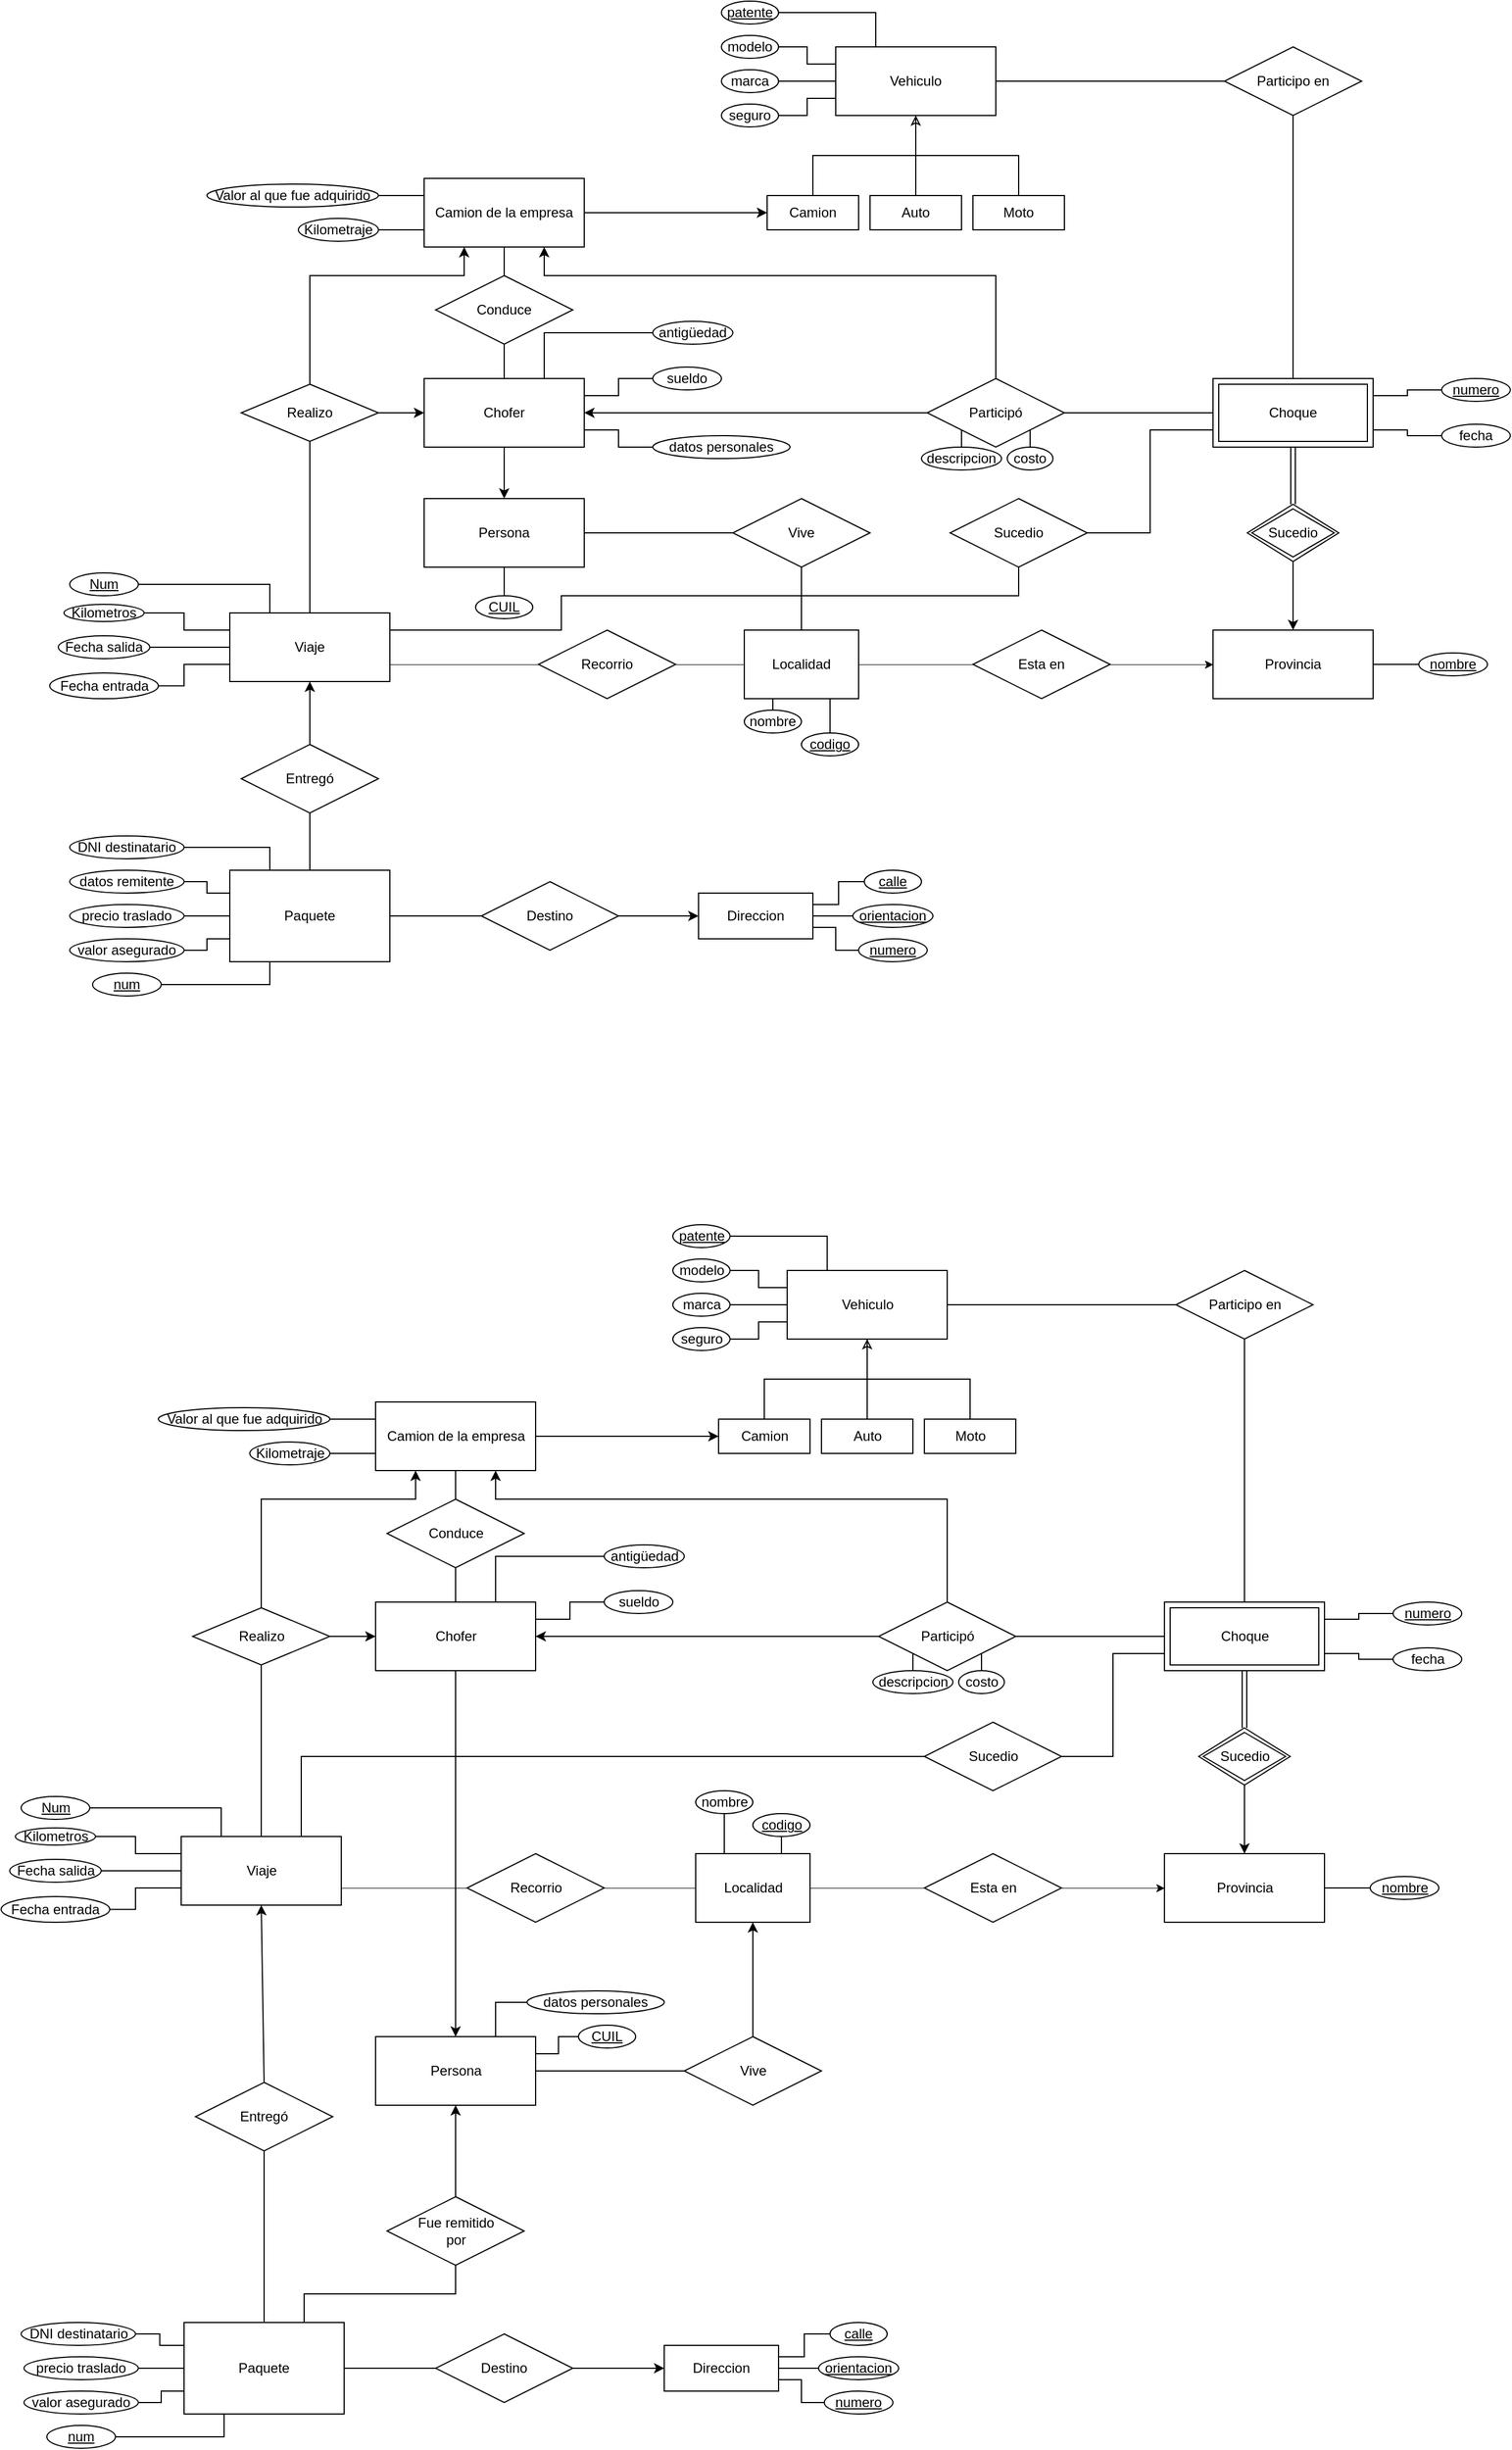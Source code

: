 <mxfile version="21.1.2" type="device">
  <diagram id="R2lEEEUBdFMjLlhIrx00" name="Page-1">
    <mxGraphModel dx="1825" dy="1345" grid="1" gridSize="10" guides="1" tooltips="1" connect="1" arrows="1" fold="1" page="0" pageScale="1" pageWidth="850" pageHeight="1100" background="none" math="0" shadow="0" extFonts="Permanent Marker^https://fonts.googleapis.com/css?family=Permanent+Marker">
      <root>
        <mxCell id="0" />
        <mxCell id="1" parent="0" />
        <mxCell id="t3j6wXu3w4N-dWDr2V0--140" style="edgeStyle=orthogonalEdgeStyle;rounded=0;sketch=0;orthogonalLoop=1;jettySize=auto;html=1;exitX=1;exitY=0.5;exitDx=0;exitDy=0;entryX=0;entryY=0.5;entryDx=0;entryDy=0;startArrow=none;startFill=0;endArrow=classic;endFill=1;" parent="1" source="E2j6QWugMsbap5j8bOjD-1" target="E2j6QWugMsbap5j8bOjD-4" edge="1">
          <mxGeometry relative="1" as="geometry" />
        </mxCell>
        <mxCell id="t3j6wXu3w4N-dWDr2V0--144" style="edgeStyle=orthogonalEdgeStyle;rounded=0;sketch=0;orthogonalLoop=1;jettySize=auto;html=1;exitX=0.5;exitY=1;exitDx=0;exitDy=0;entryX=0.5;entryY=0;entryDx=0;entryDy=0;startArrow=none;startFill=0;endArrow=none;endFill=0;" parent="1" source="E2j6QWugMsbap5j8bOjD-1" target="E2j6QWugMsbap5j8bOjD-17" edge="1">
          <mxGeometry relative="1" as="geometry" />
        </mxCell>
        <mxCell id="t3j6wXu3w4N-dWDr2V0--147" style="edgeStyle=orthogonalEdgeStyle;rounded=0;sketch=0;orthogonalLoop=1;jettySize=auto;html=1;exitX=0;exitY=0.75;exitDx=0;exitDy=0;entryX=1;entryY=0.5;entryDx=0;entryDy=0;startArrow=none;startFill=0;endArrow=none;endFill=0;" parent="1" source="E2j6QWugMsbap5j8bOjD-1" target="t3j6wXu3w4N-dWDr2V0--82" edge="1">
          <mxGeometry relative="1" as="geometry" />
        </mxCell>
        <mxCell id="t3j6wXu3w4N-dWDr2V0--148" style="edgeStyle=orthogonalEdgeStyle;rounded=0;sketch=0;orthogonalLoop=1;jettySize=auto;html=1;exitX=0;exitY=0.25;exitDx=0;exitDy=0;entryX=1;entryY=0.5;entryDx=0;entryDy=0;startArrow=none;startFill=0;endArrow=none;endFill=0;" parent="1" source="E2j6QWugMsbap5j8bOjD-1" target="t3j6wXu3w4N-dWDr2V0--126" edge="1">
          <mxGeometry relative="1" as="geometry" />
        </mxCell>
        <mxCell id="t3j6wXu3w4N-dWDr2V0--153" style="edgeStyle=orthogonalEdgeStyle;rounded=0;sketch=0;orthogonalLoop=1;jettySize=auto;html=1;exitX=0.25;exitY=1;exitDx=0;exitDy=0;entryX=0.5;entryY=0;entryDx=0;entryDy=0;startArrow=classic;startFill=1;endArrow=none;endFill=0;" parent="1" source="E2j6QWugMsbap5j8bOjD-1" target="E2j6QWugMsbap5j8bOjD-32" edge="1">
          <mxGeometry relative="1" as="geometry">
            <Array as="points">
              <mxPoint x="1355" y="380" />
              <mxPoint x="1220" y="380" />
            </Array>
          </mxGeometry>
        </mxCell>
        <mxCell id="E2j6QWugMsbap5j8bOjD-1" value="Camion de la empresa" style="rounded=0;whiteSpace=wrap;html=1;" parent="1" vertex="1">
          <mxGeometry x="1320" y="295" width="140" height="60" as="geometry" />
        </mxCell>
        <mxCell id="20" style="edgeStyle=none;html=1;exitX=1;exitY=0.5;exitDx=0;exitDy=0;entryX=0;entryY=0.5;entryDx=0;entryDy=0;startArrow=classic;startFill=1;endArrow=none;endFill=0;rounded=0;" parent="1" source="E2j6QWugMsbap5j8bOjD-2" target="18" edge="1">
          <mxGeometry relative="1" as="geometry" />
        </mxCell>
        <mxCell id="t3j6wXu3w4N-dWDr2V0--151" style="edgeStyle=orthogonalEdgeStyle;rounded=0;sketch=0;orthogonalLoop=1;jettySize=auto;html=1;exitX=1;exitY=0.25;exitDx=0;exitDy=0;entryX=0;entryY=0.5;entryDx=0;entryDy=0;startArrow=none;startFill=0;endArrow=none;endFill=0;" parent="1" source="E2j6QWugMsbap5j8bOjD-2" target="t3j6wXu3w4N-dWDr2V0--111" edge="1">
          <mxGeometry relative="1" as="geometry" />
        </mxCell>
        <mxCell id="t3j6wXu3w4N-dWDr2V0--162" style="edgeStyle=orthogonalEdgeStyle;rounded=0;sketch=0;orthogonalLoop=1;jettySize=auto;html=1;exitX=0.5;exitY=1;exitDx=0;exitDy=0;entryX=0.5;entryY=0;entryDx=0;entryDy=0;startArrow=none;startFill=0;endArrow=classic;endFill=1;" parent="1" source="E2j6QWugMsbap5j8bOjD-2" target="E2j6QWugMsbap5j8bOjD-11" edge="1">
          <mxGeometry relative="1" as="geometry" />
        </mxCell>
        <mxCell id="E_HUkGmcdNxzFi-APGPb-43" style="edgeStyle=orthogonalEdgeStyle;rounded=0;orthogonalLoop=1;jettySize=auto;html=1;exitX=1;exitY=0.75;exitDx=0;exitDy=0;entryX=0;entryY=0.5;entryDx=0;entryDy=0;endArrow=none;endFill=0;" edge="1" parent="1" source="E2j6QWugMsbap5j8bOjD-2" target="E_HUkGmcdNxzFi-APGPb-41">
          <mxGeometry relative="1" as="geometry">
            <Array as="points">
              <mxPoint x="1490" y="515" />
              <mxPoint x="1490" y="530" />
            </Array>
          </mxGeometry>
        </mxCell>
        <mxCell id="E_HUkGmcdNxzFi-APGPb-44" style="edgeStyle=orthogonalEdgeStyle;rounded=0;orthogonalLoop=1;jettySize=auto;html=1;exitX=0.75;exitY=0;exitDx=0;exitDy=0;entryX=0;entryY=0.5;entryDx=0;entryDy=0;endArrow=none;endFill=0;" edge="1" parent="1" source="E2j6QWugMsbap5j8bOjD-2" target="t3j6wXu3w4N-dWDr2V0--103">
          <mxGeometry relative="1" as="geometry" />
        </mxCell>
        <mxCell id="E2j6QWugMsbap5j8bOjD-2" value="Chofer" style="rounded=0;whiteSpace=wrap;html=1;" parent="1" vertex="1">
          <mxGeometry x="1320" y="470" width="140" height="60" as="geometry" />
        </mxCell>
        <mxCell id="E2j6QWugMsbap5j8bOjD-3" value="Vehiculo" style="rounded=0;whiteSpace=wrap;html=1;" parent="1" vertex="1">
          <mxGeometry x="1680" y="180" width="140" height="60" as="geometry" />
        </mxCell>
        <mxCell id="E2j6QWugMsbap5j8bOjD-54" style="edgeStyle=orthogonalEdgeStyle;rounded=0;orthogonalLoop=1;jettySize=auto;html=1;exitX=0.5;exitY=0;exitDx=0;exitDy=0;entryX=0.5;entryY=1;entryDx=0;entryDy=0;startArrow=none;startFill=0;endArrow=none;endFill=0;" parent="1" source="E2j6QWugMsbap5j8bOjD-4" target="E2j6QWugMsbap5j8bOjD-3" edge="1">
          <mxGeometry relative="1" as="geometry" />
        </mxCell>
        <mxCell id="E2j6QWugMsbap5j8bOjD-4" value="Camion" style="rounded=0;whiteSpace=wrap;html=1;" parent="1" vertex="1">
          <mxGeometry x="1620" y="310" width="80" height="30" as="geometry" />
        </mxCell>
        <mxCell id="E2j6QWugMsbap5j8bOjD-57" style="edgeStyle=orthogonalEdgeStyle;rounded=0;orthogonalLoop=1;jettySize=auto;html=1;exitX=0.5;exitY=0;exitDx=0;exitDy=0;entryX=0.5;entryY=1;entryDx=0;entryDy=0;startArrow=none;startFill=0;endArrow=none;endFill=0;" parent="1" source="E2j6QWugMsbap5j8bOjD-6" target="E2j6QWugMsbap5j8bOjD-3" edge="1">
          <mxGeometry relative="1" as="geometry" />
        </mxCell>
        <mxCell id="E2j6QWugMsbap5j8bOjD-6" value="Auto" style="rounded=0;whiteSpace=wrap;html=1;" parent="1" vertex="1">
          <mxGeometry x="1710" y="310" width="80" height="30" as="geometry" />
        </mxCell>
        <mxCell id="E2j6QWugMsbap5j8bOjD-59" style="edgeStyle=orthogonalEdgeStyle;rounded=0;orthogonalLoop=1;jettySize=auto;html=1;exitX=0.5;exitY=0;exitDx=0;exitDy=0;entryX=0.5;entryY=1;entryDx=0;entryDy=0;startArrow=none;startFill=0;endArrow=classic;endFill=0;" parent="1" source="E2j6QWugMsbap5j8bOjD-7" target="E2j6QWugMsbap5j8bOjD-3" edge="1">
          <mxGeometry relative="1" as="geometry" />
        </mxCell>
        <mxCell id="E2j6QWugMsbap5j8bOjD-7" value="Moto" style="rounded=0;whiteSpace=wrap;html=1;" parent="1" vertex="1">
          <mxGeometry x="1800" y="310" width="80" height="30" as="geometry" />
        </mxCell>
        <mxCell id="E2j6QWugMsbap5j8bOjD-64" style="edgeStyle=orthogonalEdgeStyle;shape=link;rounded=0;orthogonalLoop=1;jettySize=auto;html=1;exitX=0.5;exitY=1;exitDx=0;exitDy=0;startArrow=none;startFill=0;endArrow=none;endFill=0;" parent="1" source="E2j6QWugMsbap5j8bOjD-9" target="E2j6QWugMsbap5j8bOjD-10" edge="1">
          <mxGeometry relative="1" as="geometry" />
        </mxCell>
        <mxCell id="t3j6wXu3w4N-dWDr2V0--96" style="edgeStyle=orthogonalEdgeStyle;rounded=0;orthogonalLoop=1;jettySize=auto;html=1;exitX=1;exitY=0.25;exitDx=0;exitDy=0;entryX=0;entryY=0.5;entryDx=0;entryDy=0;endArrow=none;endFill=0;" parent="1" source="E2j6QWugMsbap5j8bOjD-9" target="t3j6wXu3w4N-dWDr2V0--94" edge="1">
          <mxGeometry relative="1" as="geometry" />
        </mxCell>
        <mxCell id="t3j6wXu3w4N-dWDr2V0--97" style="edgeStyle=orthogonalEdgeStyle;rounded=0;orthogonalLoop=1;jettySize=auto;html=1;exitX=1;exitY=0.75;exitDx=0;exitDy=0;entryX=0;entryY=0.5;entryDx=0;entryDy=0;endArrow=none;endFill=0;" parent="1" source="E2j6QWugMsbap5j8bOjD-9" target="t3j6wXu3w4N-dWDr2V0--95" edge="1">
          <mxGeometry relative="1" as="geometry" />
        </mxCell>
        <mxCell id="E2j6QWugMsbap5j8bOjD-9" value="Choque" style="shape=ext;margin=3;double=1;whiteSpace=wrap;html=1;align=center;rounded=0;" parent="1" vertex="1">
          <mxGeometry x="2010" y="470" width="140" height="60" as="geometry" />
        </mxCell>
        <mxCell id="28" style="edgeStyle=none;html=1;exitX=0.5;exitY=1;exitDx=0;exitDy=0;entryX=0.5;entryY=0;entryDx=0;entryDy=0;startArrow=none;startFill=0;endArrow=classic;endFill=1;rounded=0;" parent="1" source="E2j6QWugMsbap5j8bOjD-10" target="E2j6QWugMsbap5j8bOjD-15" edge="1">
          <mxGeometry relative="1" as="geometry" />
        </mxCell>
        <mxCell id="E2j6QWugMsbap5j8bOjD-10" value="Sucedio" style="shape=rhombus;double=1;perimeter=rhombusPerimeter;whiteSpace=wrap;html=1;align=center;rounded=0;" parent="1" vertex="1">
          <mxGeometry x="2040" y="580" width="80" height="50" as="geometry" />
        </mxCell>
        <mxCell id="t3j6wXu3w4N-dWDr2V0--163" style="edgeStyle=orthogonalEdgeStyle;rounded=0;sketch=0;orthogonalLoop=1;jettySize=auto;html=1;exitX=1;exitY=0.5;exitDx=0;exitDy=0;entryX=0;entryY=0.5;entryDx=0;entryDy=0;startArrow=none;startFill=0;endArrow=none;endFill=0;" parent="1" source="E2j6QWugMsbap5j8bOjD-11" target="t3j6wXu3w4N-dWDr2V0--129" edge="1">
          <mxGeometry relative="1" as="geometry" />
        </mxCell>
        <mxCell id="t3j6wXu3w4N-dWDr2V0--166" style="edgeStyle=orthogonalEdgeStyle;rounded=0;sketch=0;orthogonalLoop=1;jettySize=auto;html=1;exitX=0.5;exitY=1;exitDx=0;exitDy=0;entryX=0.5;entryY=0;entryDx=0;entryDy=0;startArrow=none;startFill=0;endArrow=none;endFill=0;" parent="1" source="E2j6QWugMsbap5j8bOjD-11" target="t3j6wXu3w4N-dWDr2V0--105" edge="1">
          <mxGeometry relative="1" as="geometry" />
        </mxCell>
        <mxCell id="E2j6QWugMsbap5j8bOjD-11" value="Persona" style="whiteSpace=wrap;html=1;align=center;rounded=0;" parent="1" vertex="1">
          <mxGeometry x="1320" y="575" width="140" height="60" as="geometry" />
        </mxCell>
        <mxCell id="E2j6QWugMsbap5j8bOjD-93" style="edgeStyle=orthogonalEdgeStyle;rounded=0;orthogonalLoop=1;jettySize=auto;html=1;exitX=1;exitY=0.75;exitDx=0;exitDy=0;entryX=0;entryY=0.5;entryDx=0;entryDy=0;strokeWidth=0.5;startArrow=none;startFill=0;endArrow=none;endFill=0;" parent="1" source="E2j6QWugMsbap5j8bOjD-12" target="E2j6QWugMsbap5j8bOjD-92" edge="1">
          <mxGeometry relative="1" as="geometry" />
        </mxCell>
        <mxCell id="10" style="edgeStyle=none;html=1;exitX=0.5;exitY=1;exitDx=0;exitDy=0;entryX=0.5;entryY=0;entryDx=0;entryDy=0;endArrow=none;endFill=0;startArrow=classic;startFill=1;rounded=0;" parent="1" source="E2j6QWugMsbap5j8bOjD-12" target="9" edge="1">
          <mxGeometry relative="1" as="geometry" />
        </mxCell>
        <mxCell id="E_HUkGmcdNxzFi-APGPb-51" style="edgeStyle=orthogonalEdgeStyle;rounded=0;orthogonalLoop=1;jettySize=auto;html=1;exitX=1;exitY=0.25;exitDx=0;exitDy=0;entryX=0.5;entryY=1;entryDx=0;entryDy=0;endArrow=none;endFill=0;" edge="1" parent="1" source="E2j6QWugMsbap5j8bOjD-12" target="E_HUkGmcdNxzFi-APGPb-45">
          <mxGeometry relative="1" as="geometry">
            <Array as="points">
              <mxPoint x="1440" y="690" />
              <mxPoint x="1440" y="660" />
              <mxPoint x="1840" y="660" />
            </Array>
          </mxGeometry>
        </mxCell>
        <mxCell id="E2j6QWugMsbap5j8bOjD-12" value="Viaje" style="whiteSpace=wrap;html=1;align=center;rounded=0;" parent="1" vertex="1">
          <mxGeometry x="1150" y="675" width="140" height="60" as="geometry" />
        </mxCell>
        <mxCell id="E2j6QWugMsbap5j8bOjD-90" style="edgeStyle=orthogonalEdgeStyle;rounded=0;orthogonalLoop=1;jettySize=auto;html=1;exitX=1;exitY=0.5;exitDx=0;exitDy=0;entryX=0;entryY=0.5;entryDx=0;entryDy=0;strokeWidth=0.5;startArrow=none;startFill=0;endArrow=none;endFill=0;" parent="1" source="E2j6QWugMsbap5j8bOjD-14" target="E2j6QWugMsbap5j8bOjD-71" edge="1">
          <mxGeometry relative="1" as="geometry" />
        </mxCell>
        <mxCell id="21" style="edgeStyle=none;html=1;exitX=1;exitY=0.5;exitDx=0;exitDy=0;entryX=0;entryY=0.5;entryDx=0;entryDy=0;startArrow=none;startFill=0;endArrow=none;endFill=0;rounded=0;" parent="1" source="18" target="E2j6QWugMsbap5j8bOjD-9" edge="1">
          <mxGeometry relative="1" as="geometry" />
        </mxCell>
        <mxCell id="t3j6wXu3w4N-dWDr2V0--116" style="edgeStyle=orthogonalEdgeStyle;rounded=0;orthogonalLoop=1;jettySize=auto;html=1;exitX=1;exitY=0.5;exitDx=0;exitDy=0;entryX=0;entryY=0.5;entryDx=0;entryDy=0;endArrow=none;endFill=0;" parent="1" source="E2j6QWugMsbap5j8bOjD-15" target="t3j6wXu3w4N-dWDr2V0--115" edge="1">
          <mxGeometry relative="1" as="geometry" />
        </mxCell>
        <mxCell id="E2j6QWugMsbap5j8bOjD-15" value="Provincia" style="whiteSpace=wrap;html=1;align=center;rounded=0;" parent="1" vertex="1">
          <mxGeometry x="2010" y="690" width="140" height="60" as="geometry" />
        </mxCell>
        <mxCell id="9" value="Entregó" style="shape=rhombus;perimeter=rhombusPerimeter;whiteSpace=wrap;html=1;align=center;rounded=0;" parent="1" vertex="1">
          <mxGeometry x="1160" y="790" width="120" height="60" as="geometry" />
        </mxCell>
        <mxCell id="t3j6wXu3w4N-dWDr2V0--69" style="edgeStyle=orthogonalEdgeStyle;rounded=0;orthogonalLoop=1;jettySize=auto;html=1;exitX=0.25;exitY=1;exitDx=0;exitDy=0;entryX=1;entryY=0.5;entryDx=0;entryDy=0;endArrow=none;endFill=0;" parent="1" source="E2j6QWugMsbap5j8bOjD-38" target="t3j6wXu3w4N-dWDr2V0--58" edge="1">
          <mxGeometry relative="1" as="geometry" />
        </mxCell>
        <mxCell id="t3j6wXu3w4N-dWDr2V0--93" style="edgeStyle=orthogonalEdgeStyle;rounded=0;orthogonalLoop=1;jettySize=auto;html=1;exitX=0;exitY=0.5;exitDx=0;exitDy=0;entryX=1;entryY=0.5;entryDx=0;entryDy=0;endArrow=none;endFill=0;" parent="1" source="E2j6QWugMsbap5j8bOjD-38" target="t3j6wXu3w4N-dWDr2V0--62" edge="1">
          <mxGeometry relative="1" as="geometry" />
        </mxCell>
        <mxCell id="E2j6QWugMsbap5j8bOjD-38" value="Paquete" style="whiteSpace=wrap;html=1;align=center;rounded=0;" parent="1" vertex="1">
          <mxGeometry x="1150" y="900" width="140" height="80" as="geometry" />
        </mxCell>
        <mxCell id="E2j6QWugMsbap5j8bOjD-47" value="Destino" style="shape=rhombus;perimeter=rhombusPerimeter;whiteSpace=wrap;html=1;align=center;rounded=0;" parent="1" vertex="1">
          <mxGeometry x="1370" y="910" width="120" height="60" as="geometry" />
        </mxCell>
        <mxCell id="22" style="edgeStyle=none;html=1;exitX=0;exitY=0.5;exitDx=0;exitDy=0;entryX=1;entryY=0.5;entryDx=0;entryDy=0;startArrow=none;startFill=0;endArrow=none;endFill=0;rounded=0;" parent="1" source="19" target="E2j6QWugMsbap5j8bOjD-3" edge="1">
          <mxGeometry relative="1" as="geometry" />
        </mxCell>
        <mxCell id="t3j6wXu3w4N-dWDr2V0--158" style="edgeStyle=orthogonalEdgeStyle;rounded=0;sketch=0;orthogonalLoop=1;jettySize=auto;html=1;exitX=0;exitY=1;exitDx=0;exitDy=0;entryX=0.5;entryY=0;entryDx=0;entryDy=0;startArrow=none;startFill=0;endArrow=none;endFill=0;" parent="1" source="18" target="t3j6wXu3w4N-dWDr2V0--98" edge="1">
          <mxGeometry relative="1" as="geometry" />
        </mxCell>
        <mxCell id="t3j6wXu3w4N-dWDr2V0--159" style="edgeStyle=orthogonalEdgeStyle;rounded=0;sketch=0;orthogonalLoop=1;jettySize=auto;html=1;exitX=1;exitY=1;exitDx=0;exitDy=0;entryX=0.5;entryY=0;entryDx=0;entryDy=0;startArrow=none;startFill=0;endArrow=none;endFill=0;" parent="1" source="18" target="t3j6wXu3w4N-dWDr2V0--99" edge="1">
          <mxGeometry relative="1" as="geometry" />
        </mxCell>
        <mxCell id="t3j6wXu3w4N-dWDr2V0--161" style="edgeStyle=orthogonalEdgeStyle;rounded=0;sketch=0;orthogonalLoop=1;jettySize=auto;html=1;exitX=0.5;exitY=0;exitDx=0;exitDy=0;entryX=0.75;entryY=1;entryDx=0;entryDy=0;startArrow=none;startFill=0;endArrow=classic;endFill=1;" parent="1" source="18" target="E2j6QWugMsbap5j8bOjD-1" edge="1">
          <mxGeometry relative="1" as="geometry">
            <Array as="points">
              <mxPoint x="1820" y="380" />
              <mxPoint x="1425" y="380" />
            </Array>
          </mxGeometry>
        </mxCell>
        <mxCell id="18" value="Participó" style="shape=rhombus;perimeter=rhombusPerimeter;whiteSpace=wrap;html=1;align=center;rounded=0;" parent="1" vertex="1">
          <mxGeometry x="1760" y="470" width="120" height="60" as="geometry" />
        </mxCell>
        <mxCell id="t3j6wXu3w4N-dWDr2V0--143" style="edgeStyle=orthogonalEdgeStyle;rounded=0;sketch=0;orthogonalLoop=1;jettySize=auto;html=1;exitX=0.5;exitY=1;exitDx=0;exitDy=0;entryX=0.5;entryY=0;entryDx=0;entryDy=0;startArrow=none;startFill=0;endArrow=none;endFill=0;" parent="1" source="19" target="E2j6QWugMsbap5j8bOjD-9" edge="1">
          <mxGeometry relative="1" as="geometry" />
        </mxCell>
        <mxCell id="19" value="Participo en" style="shape=rhombus;perimeter=rhombusPerimeter;whiteSpace=wrap;html=1;align=center;rounded=0;" parent="1" vertex="1">
          <mxGeometry x="2020" y="180" width="120" height="60" as="geometry" />
        </mxCell>
        <mxCell id="t3j6wXu3w4N-dWDr2V0--119" style="edgeStyle=orthogonalEdgeStyle;rounded=0;orthogonalLoop=1;jettySize=auto;html=1;exitX=0.75;exitY=1;exitDx=0;exitDy=0;entryX=0.5;entryY=0;entryDx=0;entryDy=0;endArrow=none;endFill=0;" parent="1" source="E2j6QWugMsbap5j8bOjD-14" target="t3j6wXu3w4N-dWDr2V0--114" edge="1">
          <mxGeometry relative="1" as="geometry" />
        </mxCell>
        <mxCell id="E2j6QWugMsbap5j8bOjD-14" value="Localidad" style="whiteSpace=wrap;html=1;align=center;rounded=0;" parent="1" vertex="1">
          <mxGeometry x="1600" y="690" width="100" height="60" as="geometry" />
        </mxCell>
        <mxCell id="t3j6wXu3w4N-dWDr2V0--54" style="edgeStyle=orthogonalEdgeStyle;rounded=0;orthogonalLoop=1;jettySize=auto;html=1;exitX=1;exitY=0.5;exitDx=0;exitDy=0;entryX=0;entryY=0.5;entryDx=0;entryDy=0;endArrow=none;endFill=0;" parent="1" source="E2j6QWugMsbap5j8bOjD-39" target="t3j6wXu3w4N-dWDr2V0--121" edge="1">
          <mxGeometry relative="1" as="geometry">
            <mxPoint x="1700" y="940" as="targetPoint" />
          </mxGeometry>
        </mxCell>
        <mxCell id="t3j6wXu3w4N-dWDr2V0--56" style="edgeStyle=orthogonalEdgeStyle;rounded=0;orthogonalLoop=1;jettySize=auto;html=1;exitX=1;exitY=0.25;exitDx=0;exitDy=0;entryX=0;entryY=0.5;entryDx=0;entryDy=0;endArrow=none;endFill=0;" parent="1" source="E2j6QWugMsbap5j8bOjD-39" target="t3j6wXu3w4N-dWDr2V0--49" edge="1">
          <mxGeometry relative="1" as="geometry" />
        </mxCell>
        <mxCell id="t3j6wXu3w4N-dWDr2V0--57" style="edgeStyle=orthogonalEdgeStyle;rounded=0;orthogonalLoop=1;jettySize=auto;html=1;exitX=1;exitY=0.75;exitDx=0;exitDy=0;entryX=0;entryY=0.5;entryDx=0;entryDy=0;endArrow=none;endFill=0;" parent="1" source="E2j6QWugMsbap5j8bOjD-39" target="t3j6wXu3w4N-dWDr2V0--52" edge="1">
          <mxGeometry relative="1" as="geometry" />
        </mxCell>
        <mxCell id="E2j6QWugMsbap5j8bOjD-39" value="Direccion" style="whiteSpace=wrap;html=1;align=center;rounded=0;" parent="1" vertex="1">
          <mxGeometry x="1560" y="920" width="100" height="40" as="geometry" />
        </mxCell>
        <mxCell id="t3j6wXu3w4N-dWDr2V0--145" style="edgeStyle=orthogonalEdgeStyle;rounded=0;sketch=0;orthogonalLoop=1;jettySize=auto;html=1;exitX=0.5;exitY=1;exitDx=0;exitDy=0;entryX=0.5;entryY=0;entryDx=0;entryDy=0;startArrow=none;startFill=0;endArrow=none;endFill=0;" parent="1" source="E2j6QWugMsbap5j8bOjD-17" target="E2j6QWugMsbap5j8bOjD-2" edge="1">
          <mxGeometry relative="1" as="geometry" />
        </mxCell>
        <mxCell id="E2j6QWugMsbap5j8bOjD-17" value="Conduce" style="shape=rhombus;perimeter=rhombusPerimeter;whiteSpace=wrap;html=1;align=center;rounded=0;" parent="1" vertex="1">
          <mxGeometry x="1330" y="380" width="120" height="60" as="geometry" />
        </mxCell>
        <mxCell id="t3j6wXu3w4N-dWDr2V0--77" style="edgeStyle=orthogonalEdgeStyle;rounded=0;orthogonalLoop=1;jettySize=auto;html=1;exitX=0.5;exitY=1;exitDx=0;exitDy=0;entryX=0.5;entryY=0;entryDx=0;entryDy=0;endArrow=none;endFill=0;" parent="1" source="E2j6QWugMsbap5j8bOjD-32" target="E2j6QWugMsbap5j8bOjD-12" edge="1">
          <mxGeometry relative="1" as="geometry" />
        </mxCell>
        <mxCell id="t3j6wXu3w4N-dWDr2V0--136" style="edgeStyle=orthogonalEdgeStyle;rounded=0;sketch=0;orthogonalLoop=1;jettySize=auto;html=1;exitX=1;exitY=0.5;exitDx=0;exitDy=0;entryX=0;entryY=0.5;entryDx=0;entryDy=0;startArrow=none;startFill=0;endArrow=classic;endFill=1;" parent="1" source="E2j6QWugMsbap5j8bOjD-32" target="E2j6QWugMsbap5j8bOjD-2" edge="1">
          <mxGeometry relative="1" as="geometry" />
        </mxCell>
        <mxCell id="E2j6QWugMsbap5j8bOjD-32" value="Realizo" style="shape=rhombus;perimeter=rhombusPerimeter;whiteSpace=wrap;html=1;align=center;rounded=0;" parent="1" vertex="1">
          <mxGeometry x="1160" y="475" width="120" height="50" as="geometry" />
        </mxCell>
        <mxCell id="16" style="edgeStyle=none;html=1;exitX=1;exitY=0.5;exitDx=0;exitDy=0;entryX=0;entryY=0.5;entryDx=0;entryDy=0;endArrow=none;endFill=0;rounded=0;" parent="1" source="E2j6QWugMsbap5j8bOjD-38" target="E2j6QWugMsbap5j8bOjD-47" edge="1">
          <mxGeometry relative="1" as="geometry" />
        </mxCell>
        <mxCell id="17" style="edgeStyle=none;html=1;exitX=1;exitY=0.5;exitDx=0;exitDy=0;entryX=0;entryY=0.5;entryDx=0;entryDy=0;rounded=0;" parent="1" source="E2j6QWugMsbap5j8bOjD-47" target="E2j6QWugMsbap5j8bOjD-39" edge="1">
          <mxGeometry relative="1" as="geometry" />
        </mxCell>
        <mxCell id="E2j6QWugMsbap5j8bOjD-91" style="edgeStyle=orthogonalEdgeStyle;rounded=0;orthogonalLoop=1;jettySize=auto;html=1;exitX=1;exitY=0.5;exitDx=0;exitDy=0;entryX=0;entryY=0.5;entryDx=0;entryDy=0;strokeWidth=0.5;startArrow=none;startFill=0;endArrow=classic;endFill=1;" parent="1" source="E2j6QWugMsbap5j8bOjD-71" target="E2j6QWugMsbap5j8bOjD-15" edge="1">
          <mxGeometry relative="1" as="geometry" />
        </mxCell>
        <mxCell id="E2j6QWugMsbap5j8bOjD-71" value="Esta en" style="shape=rhombus;perimeter=rhombusPerimeter;whiteSpace=wrap;html=1;align=center;rounded=0;" parent="1" vertex="1">
          <mxGeometry x="1800" y="690" width="120" height="60" as="geometry" />
        </mxCell>
        <mxCell id="E2j6QWugMsbap5j8bOjD-94" style="edgeStyle=orthogonalEdgeStyle;rounded=0;orthogonalLoop=1;jettySize=auto;html=1;exitX=1;exitY=0.5;exitDx=0;exitDy=0;entryX=0;entryY=0.5;entryDx=0;entryDy=0;strokeWidth=0.5;startArrow=none;startFill=0;endArrow=none;endFill=0;" parent="1" source="E2j6QWugMsbap5j8bOjD-92" target="E2j6QWugMsbap5j8bOjD-14" edge="1">
          <mxGeometry relative="1" as="geometry" />
        </mxCell>
        <mxCell id="E2j6QWugMsbap5j8bOjD-92" value="Recorrio" style="shape=rhombus;perimeter=rhombusPerimeter;whiteSpace=wrap;html=1;align=center;rounded=0;" parent="1" vertex="1">
          <mxGeometry x="1420" y="690" width="120" height="60" as="geometry" />
        </mxCell>
        <mxCell id="15" style="edgeStyle=none;html=1;exitX=0.5;exitY=1;exitDx=0;exitDy=0;entryX=0.5;entryY=0;entryDx=0;entryDy=0;endArrow=none;endFill=0;rounded=0;" parent="1" source="9" target="E2j6QWugMsbap5j8bOjD-38" edge="1">
          <mxGeometry relative="1" as="geometry" />
        </mxCell>
        <mxCell id="41" value="Marca" style="edgeStyle=none;html=1;exitX=0.75;exitY=1;exitDx=0;exitDy=0;entryX=0.5;entryY=0;entryDx=0;entryDy=0;endArrow=none;endFill=0;" parent="1" edge="1">
          <mxGeometry x="1150" y="60" width="60" height="30" as="geometry" />
        </mxCell>
        <mxCell id="t3j6wXu3w4N-dWDr2V0--49" value="calle" style="ellipse;whiteSpace=wrap;html=1;align=center;fontStyle=4;" parent="1" vertex="1">
          <mxGeometry x="1705" y="900" width="50" height="20" as="geometry" />
        </mxCell>
        <mxCell id="t3j6wXu3w4N-dWDr2V0--52" value="numero" style="ellipse;whiteSpace=wrap;html=1;align=center;fontStyle=4;" parent="1" vertex="1">
          <mxGeometry x="1700" y="960" width="60" height="20" as="geometry" />
        </mxCell>
        <mxCell id="t3j6wXu3w4N-dWDr2V0--58" value="num" style="ellipse;whiteSpace=wrap;html=1;align=center;fontStyle=4;" parent="1" vertex="1">
          <mxGeometry x="1030" y="990" width="60" height="20" as="geometry" />
        </mxCell>
        <mxCell id="t3j6wXu3w4N-dWDr2V0--65" style="edgeStyle=orthogonalEdgeStyle;rounded=0;orthogonalLoop=1;jettySize=auto;html=1;exitX=1;exitY=0.5;exitDx=0;exitDy=0;entryX=0.25;entryY=0;entryDx=0;entryDy=0;endArrow=none;endFill=0;" parent="1" source="t3j6wXu3w4N-dWDr2V0--59" target="E2j6QWugMsbap5j8bOjD-38" edge="1">
          <mxGeometry relative="1" as="geometry" />
        </mxCell>
        <mxCell id="t3j6wXu3w4N-dWDr2V0--59" value="DNI destinatario" style="ellipse;whiteSpace=wrap;html=1;align=center;" parent="1" vertex="1">
          <mxGeometry x="1010" y="870" width="100" height="20" as="geometry" />
        </mxCell>
        <mxCell id="t3j6wXu3w4N-dWDr2V0--66" style="edgeStyle=orthogonalEdgeStyle;rounded=0;orthogonalLoop=1;jettySize=auto;html=1;exitX=1;exitY=0.5;exitDx=0;exitDy=0;entryX=0;entryY=0.25;entryDx=0;entryDy=0;endArrow=none;endFill=0;" parent="1" source="t3j6wXu3w4N-dWDr2V0--60" target="E2j6QWugMsbap5j8bOjD-38" edge="1">
          <mxGeometry relative="1" as="geometry" />
        </mxCell>
        <mxCell id="t3j6wXu3w4N-dWDr2V0--60" value="datos remitente" style="ellipse;whiteSpace=wrap;html=1;align=center;" parent="1" vertex="1">
          <mxGeometry x="1010" y="900" width="100" height="20" as="geometry" />
        </mxCell>
        <mxCell id="t3j6wXu3w4N-dWDr2V0--68" style="edgeStyle=orthogonalEdgeStyle;rounded=0;orthogonalLoop=1;jettySize=auto;html=1;exitX=1;exitY=0.5;exitDx=0;exitDy=0;entryX=0;entryY=0.75;entryDx=0;entryDy=0;endArrow=none;endFill=0;" parent="1" source="t3j6wXu3w4N-dWDr2V0--61" target="E2j6QWugMsbap5j8bOjD-38" edge="1">
          <mxGeometry relative="1" as="geometry" />
        </mxCell>
        <mxCell id="t3j6wXu3w4N-dWDr2V0--61" value="valor asegurado" style="ellipse;whiteSpace=wrap;html=1;align=center;" parent="1" vertex="1">
          <mxGeometry x="1010" y="960" width="100" height="20" as="geometry" />
        </mxCell>
        <mxCell id="t3j6wXu3w4N-dWDr2V0--62" value="precio traslado" style="ellipse;whiteSpace=wrap;html=1;align=center;" parent="1" vertex="1">
          <mxGeometry x="1010" y="930" width="100" height="20" as="geometry" />
        </mxCell>
        <mxCell id="t3j6wXu3w4N-dWDr2V0--79" style="edgeStyle=orthogonalEdgeStyle;rounded=0;orthogonalLoop=1;jettySize=auto;html=1;exitX=1;exitY=0.5;exitDx=0;exitDy=0;entryX=0;entryY=0.25;entryDx=0;entryDy=0;endArrow=none;endFill=0;" parent="1" source="t3j6wXu3w4N-dWDr2V0--70" target="E2j6QWugMsbap5j8bOjD-12" edge="1">
          <mxGeometry relative="1" as="geometry">
            <Array as="points">
              <mxPoint x="1110" y="675" />
              <mxPoint x="1110" y="690" />
            </Array>
          </mxGeometry>
        </mxCell>
        <mxCell id="t3j6wXu3w4N-dWDr2V0--70" value="Kilometros" style="ellipse;whiteSpace=wrap;html=1;align=center;" parent="1" vertex="1">
          <mxGeometry x="1005" y="667.5" width="70" height="15" as="geometry" />
        </mxCell>
        <mxCell id="t3j6wXu3w4N-dWDr2V0--80" style="edgeStyle=orthogonalEdgeStyle;rounded=0;orthogonalLoop=1;jettySize=auto;html=1;exitX=1;exitY=0.5;exitDx=0;exitDy=0;entryX=0;entryY=0.5;entryDx=0;entryDy=0;endArrow=none;endFill=0;" parent="1" source="t3j6wXu3w4N-dWDr2V0--71" target="E2j6QWugMsbap5j8bOjD-12" edge="1">
          <mxGeometry relative="1" as="geometry" />
        </mxCell>
        <mxCell id="t3j6wXu3w4N-dWDr2V0--71" value="Fecha salida" style="ellipse;whiteSpace=wrap;html=1;align=center;" parent="1" vertex="1">
          <mxGeometry x="1000" y="695" width="80" height="20" as="geometry" />
        </mxCell>
        <mxCell id="t3j6wXu3w4N-dWDr2V0--81" style="edgeStyle=orthogonalEdgeStyle;rounded=0;orthogonalLoop=1;jettySize=auto;html=1;exitX=1;exitY=0.5;exitDx=0;exitDy=0;entryX=0;entryY=0.75;entryDx=0;entryDy=0;endArrow=none;endFill=0;" parent="1" source="t3j6wXu3w4N-dWDr2V0--72" target="E2j6QWugMsbap5j8bOjD-12" edge="1">
          <mxGeometry relative="1" as="geometry">
            <Array as="points">
              <mxPoint x="1110" y="739" />
              <mxPoint x="1110" y="720" />
            </Array>
          </mxGeometry>
        </mxCell>
        <mxCell id="t3j6wXu3w4N-dWDr2V0--72" value="Fecha entrada" style="ellipse;whiteSpace=wrap;html=1;align=center;" parent="1" vertex="1">
          <mxGeometry x="992.5" y="727.5" width="95" height="22.5" as="geometry" />
        </mxCell>
        <mxCell id="t3j6wXu3w4N-dWDr2V0--78" style="edgeStyle=orthogonalEdgeStyle;rounded=0;orthogonalLoop=1;jettySize=auto;html=1;exitX=1;exitY=0.5;exitDx=0;exitDy=0;entryX=0.25;entryY=0;entryDx=0;entryDy=0;endArrow=none;endFill=0;" parent="1" source="t3j6wXu3w4N-dWDr2V0--76" target="E2j6QWugMsbap5j8bOjD-12" edge="1">
          <mxGeometry relative="1" as="geometry" />
        </mxCell>
        <mxCell id="t3j6wXu3w4N-dWDr2V0--76" value="Num" style="ellipse;whiteSpace=wrap;html=1;align=center;fontStyle=4;" parent="1" vertex="1">
          <mxGeometry x="1010" y="640" width="60" height="20" as="geometry" />
        </mxCell>
        <mxCell id="t3j6wXu3w4N-dWDr2V0--82" value="Kilometraje" style="ellipse;whiteSpace=wrap;html=1;align=center;" parent="1" vertex="1">
          <mxGeometry x="1210" y="330" width="70" height="20" as="geometry" />
        </mxCell>
        <mxCell id="t3j6wXu3w4N-dWDr2V0--89" style="edgeStyle=orthogonalEdgeStyle;rounded=0;orthogonalLoop=1;jettySize=auto;html=1;exitX=1;exitY=0.5;exitDx=0;exitDy=0;entryX=0;entryY=0.5;entryDx=0;entryDy=0;endArrow=none;endFill=0;" parent="1" source="t3j6wXu3w4N-dWDr2V0--84" target="E2j6QWugMsbap5j8bOjD-3" edge="1">
          <mxGeometry relative="1" as="geometry" />
        </mxCell>
        <mxCell id="t3j6wXu3w4N-dWDr2V0--84" value="marca" style="ellipse;whiteSpace=wrap;html=1;align=center;" parent="1" vertex="1">
          <mxGeometry x="1580" y="200" width="50" height="20" as="geometry" />
        </mxCell>
        <mxCell id="t3j6wXu3w4N-dWDr2V0--91" style="edgeStyle=orthogonalEdgeStyle;rounded=0;orthogonalLoop=1;jettySize=auto;html=1;exitX=1;exitY=0.5;exitDx=0;exitDy=0;entryX=0;entryY=0.75;entryDx=0;entryDy=0;endArrow=none;endFill=0;" parent="1" source="t3j6wXu3w4N-dWDr2V0--85" target="E2j6QWugMsbap5j8bOjD-3" edge="1">
          <mxGeometry relative="1" as="geometry" />
        </mxCell>
        <mxCell id="t3j6wXu3w4N-dWDr2V0--85" value="seguro" style="ellipse;whiteSpace=wrap;html=1;align=center;" parent="1" vertex="1">
          <mxGeometry x="1580" y="230" width="50" height="20" as="geometry" />
        </mxCell>
        <mxCell id="t3j6wXu3w4N-dWDr2V0--90" style="edgeStyle=orthogonalEdgeStyle;rounded=0;orthogonalLoop=1;jettySize=auto;html=1;exitX=1;exitY=0.5;exitDx=0;exitDy=0;entryX=0;entryY=0.25;entryDx=0;entryDy=0;endArrow=none;endFill=0;" parent="1" source="t3j6wXu3w4N-dWDr2V0--86" target="E2j6QWugMsbap5j8bOjD-3" edge="1">
          <mxGeometry relative="1" as="geometry" />
        </mxCell>
        <mxCell id="t3j6wXu3w4N-dWDr2V0--86" value="modelo" style="ellipse;whiteSpace=wrap;html=1;align=center;" parent="1" vertex="1">
          <mxGeometry x="1580" y="170" width="50" height="20" as="geometry" />
        </mxCell>
        <mxCell id="t3j6wXu3w4N-dWDr2V0--92" style="edgeStyle=orthogonalEdgeStyle;rounded=0;orthogonalLoop=1;jettySize=auto;html=1;exitX=1;exitY=0.5;exitDx=0;exitDy=0;entryX=0.25;entryY=0;entryDx=0;entryDy=0;endArrow=none;endFill=0;" parent="1" source="t3j6wXu3w4N-dWDr2V0--88" target="E2j6QWugMsbap5j8bOjD-3" edge="1">
          <mxGeometry relative="1" as="geometry" />
        </mxCell>
        <mxCell id="t3j6wXu3w4N-dWDr2V0--88" value="patente" style="ellipse;whiteSpace=wrap;html=1;align=center;fontStyle=4;" parent="1" vertex="1">
          <mxGeometry x="1580" y="140" width="50" height="20" as="geometry" />
        </mxCell>
        <mxCell id="t3j6wXu3w4N-dWDr2V0--94" value="numero" style="ellipse;whiteSpace=wrap;html=1;align=center;fontStyle=4;" parent="1" vertex="1">
          <mxGeometry x="2210" y="470" width="60" height="20" as="geometry" />
        </mxCell>
        <mxCell id="t3j6wXu3w4N-dWDr2V0--95" value="fecha" style="ellipse;whiteSpace=wrap;html=1;align=center;" parent="1" vertex="1">
          <mxGeometry x="2210" y="510" width="60" height="20" as="geometry" />
        </mxCell>
        <mxCell id="t3j6wXu3w4N-dWDr2V0--98" value="descripcion" style="ellipse;whiteSpace=wrap;html=1;align=center;" parent="1" vertex="1">
          <mxGeometry x="1755" y="530" width="70" height="20" as="geometry" />
        </mxCell>
        <mxCell id="t3j6wXu3w4N-dWDr2V0--99" value="costo" style="ellipse;whiteSpace=wrap;html=1;align=center;" parent="1" vertex="1">
          <mxGeometry x="1830" y="530" width="40" height="20" as="geometry" />
        </mxCell>
        <mxCell id="t3j6wXu3w4N-dWDr2V0--103" value="antigüedad" style="ellipse;whiteSpace=wrap;html=1;align=center;" parent="1" vertex="1">
          <mxGeometry x="1520" y="420" width="70" height="20" as="geometry" />
        </mxCell>
        <mxCell id="t3j6wXu3w4N-dWDr2V0--105" value="CUIL" style="ellipse;whiteSpace=wrap;html=1;align=center;fontStyle=4;" parent="1" vertex="1">
          <mxGeometry x="1365" y="660" width="50" height="20" as="geometry" />
        </mxCell>
        <mxCell id="t3j6wXu3w4N-dWDr2V0--111" value="sueldo" style="ellipse;whiteSpace=wrap;html=1;align=center;" parent="1" vertex="1">
          <mxGeometry x="1520" y="460" width="60" height="20" as="geometry" />
        </mxCell>
        <mxCell id="t3j6wXu3w4N-dWDr2V0--117" style="edgeStyle=orthogonalEdgeStyle;rounded=0;orthogonalLoop=1;jettySize=auto;html=1;exitX=0.5;exitY=0;exitDx=0;exitDy=0;entryX=0.25;entryY=1;entryDx=0;entryDy=0;endArrow=none;endFill=0;" parent="1" source="t3j6wXu3w4N-dWDr2V0--113" target="E2j6QWugMsbap5j8bOjD-14" edge="1">
          <mxGeometry relative="1" as="geometry" />
        </mxCell>
        <mxCell id="t3j6wXu3w4N-dWDr2V0--113" value="nombre" style="ellipse;whiteSpace=wrap;html=1;align=center;" parent="1" vertex="1">
          <mxGeometry x="1600" y="760" width="50" height="20" as="geometry" />
        </mxCell>
        <mxCell id="t3j6wXu3w4N-dWDr2V0--114" value="codigo" style="ellipse;whiteSpace=wrap;html=1;align=center;fontStyle=4;" parent="1" vertex="1">
          <mxGeometry x="1650" y="780" width="50" height="20" as="geometry" />
        </mxCell>
        <mxCell id="t3j6wXu3w4N-dWDr2V0--115" value="nombre" style="ellipse;whiteSpace=wrap;html=1;align=center;fontStyle=4;" parent="1" vertex="1">
          <mxGeometry x="2190" y="710" width="60" height="20" as="geometry" />
        </mxCell>
        <mxCell id="t3j6wXu3w4N-dWDr2V0--121" value="orientacion" style="ellipse;whiteSpace=wrap;html=1;align=center;fontStyle=4;" parent="1" vertex="1">
          <mxGeometry x="1695" y="930" width="70" height="20" as="geometry" />
        </mxCell>
        <mxCell id="t3j6wXu3w4N-dWDr2V0--126" value="Valor al que fue adquirido" style="ellipse;whiteSpace=wrap;html=1;align=center;rotation=0;" parent="1" vertex="1">
          <mxGeometry x="1130" y="300" width="150" height="20" as="geometry" />
        </mxCell>
        <mxCell id="t3j6wXu3w4N-dWDr2V0--131" style="edgeStyle=orthogonalEdgeStyle;rounded=0;orthogonalLoop=1;jettySize=auto;html=1;exitX=0.5;exitY=1;exitDx=0;exitDy=0;entryX=0.5;entryY=0;entryDx=0;entryDy=0;endArrow=none;endFill=0;" parent="1" source="t3j6wXu3w4N-dWDr2V0--129" target="E2j6QWugMsbap5j8bOjD-14" edge="1">
          <mxGeometry relative="1" as="geometry" />
        </mxCell>
        <mxCell id="t3j6wXu3w4N-dWDr2V0--129" value="Vive" style="shape=rhombus;perimeter=rhombusPerimeter;whiteSpace=wrap;html=1;align=center;fillColor=default;" parent="1" vertex="1">
          <mxGeometry x="1590" y="575" width="120" height="60" as="geometry" />
        </mxCell>
        <mxCell id="t3j6wXu3w4N-dWDr2V0--157" style="edgeStyle=orthogonalEdgeStyle;rounded=0;sketch=0;orthogonalLoop=1;jettySize=auto;html=1;exitX=0.5;exitY=1;exitDx=0;exitDy=0;startArrow=none;startFill=0;endArrow=none;endFill=0;" parent="1" source="t3j6wXu3w4N-dWDr2V0--98" target="t3j6wXu3w4N-dWDr2V0--98" edge="1">
          <mxGeometry relative="1" as="geometry" />
        </mxCell>
        <mxCell id="E_HUkGmcdNxzFi-APGPb-41" value="datos personales" style="ellipse;whiteSpace=wrap;html=1;align=center;" vertex="1" parent="1">
          <mxGeometry x="1520" y="520" width="120" height="20" as="geometry" />
        </mxCell>
        <mxCell id="E_HUkGmcdNxzFi-APGPb-48" style="edgeStyle=orthogonalEdgeStyle;rounded=0;orthogonalLoop=1;jettySize=auto;html=1;exitX=1;exitY=0.5;exitDx=0;exitDy=0;entryX=0;entryY=0.75;entryDx=0;entryDy=0;endArrow=none;endFill=0;" edge="1" parent="1" source="E_HUkGmcdNxzFi-APGPb-45" target="E2j6QWugMsbap5j8bOjD-9">
          <mxGeometry relative="1" as="geometry" />
        </mxCell>
        <mxCell id="E_HUkGmcdNxzFi-APGPb-45" value="Sucedio" style="shape=rhombus;perimeter=rhombusPerimeter;whiteSpace=wrap;html=1;align=center;fillColor=default;" vertex="1" parent="1">
          <mxGeometry x="1780" y="575" width="120" height="60" as="geometry" />
        </mxCell>
        <mxCell id="E_HUkGmcdNxzFi-APGPb-53" style="edgeStyle=orthogonalEdgeStyle;rounded=0;sketch=0;orthogonalLoop=1;jettySize=auto;html=1;exitX=1;exitY=0.5;exitDx=0;exitDy=0;entryX=0;entryY=0.5;entryDx=0;entryDy=0;startArrow=none;startFill=0;endArrow=classic;endFill=1;" edge="1" parent="1" source="E_HUkGmcdNxzFi-APGPb-58" target="E_HUkGmcdNxzFi-APGPb-67">
          <mxGeometry relative="1" as="geometry" />
        </mxCell>
        <mxCell id="E_HUkGmcdNxzFi-APGPb-54" style="edgeStyle=orthogonalEdgeStyle;rounded=0;sketch=0;orthogonalLoop=1;jettySize=auto;html=1;exitX=0.5;exitY=1;exitDx=0;exitDy=0;entryX=0.5;entryY=0;entryDx=0;entryDy=0;startArrow=none;startFill=0;endArrow=none;endFill=0;" edge="1" parent="1" source="E_HUkGmcdNxzFi-APGPb-58" target="E_HUkGmcdNxzFi-APGPb-108">
          <mxGeometry relative="1" as="geometry" />
        </mxCell>
        <mxCell id="E_HUkGmcdNxzFi-APGPb-55" style="edgeStyle=orthogonalEdgeStyle;rounded=0;sketch=0;orthogonalLoop=1;jettySize=auto;html=1;exitX=0;exitY=0.75;exitDx=0;exitDy=0;entryX=1;entryY=0.5;entryDx=0;entryDy=0;startArrow=none;startFill=0;endArrow=none;endFill=0;" edge="1" parent="1" source="E_HUkGmcdNxzFi-APGPb-58" target="E_HUkGmcdNxzFi-APGPb-136">
          <mxGeometry relative="1" as="geometry" />
        </mxCell>
        <mxCell id="E_HUkGmcdNxzFi-APGPb-56" style="edgeStyle=orthogonalEdgeStyle;rounded=0;sketch=0;orthogonalLoop=1;jettySize=auto;html=1;exitX=0;exitY=0.25;exitDx=0;exitDy=0;entryX=1;entryY=0.5;entryDx=0;entryDy=0;startArrow=none;startFill=0;endArrow=none;endFill=0;" edge="1" parent="1" source="E_HUkGmcdNxzFi-APGPb-58" target="E_HUkGmcdNxzFi-APGPb-157">
          <mxGeometry relative="1" as="geometry" />
        </mxCell>
        <mxCell id="E_HUkGmcdNxzFi-APGPb-57" style="edgeStyle=orthogonalEdgeStyle;rounded=0;sketch=0;orthogonalLoop=1;jettySize=auto;html=1;exitX=0.25;exitY=1;exitDx=0;exitDy=0;entryX=0.5;entryY=0;entryDx=0;entryDy=0;startArrow=classic;startFill=1;endArrow=none;endFill=0;" edge="1" parent="1" source="E_HUkGmcdNxzFi-APGPb-58" target="E_HUkGmcdNxzFi-APGPb-111">
          <mxGeometry relative="1" as="geometry">
            <Array as="points">
              <mxPoint x="1312.5" y="1450" />
              <mxPoint x="1177.5" y="1450" />
            </Array>
          </mxGeometry>
        </mxCell>
        <mxCell id="E_HUkGmcdNxzFi-APGPb-58" value="Camion de la empresa" style="rounded=0;whiteSpace=wrap;html=1;" vertex="1" parent="1">
          <mxGeometry x="1277.5" y="1365" width="140" height="60" as="geometry" />
        </mxCell>
        <mxCell id="E_HUkGmcdNxzFi-APGPb-59" style="edgeStyle=none;html=1;exitX=1;exitY=0.5;exitDx=0;exitDy=0;entryX=0;entryY=0.5;entryDx=0;entryDy=0;startArrow=classic;startFill=1;endArrow=none;endFill=0;rounded=0;" edge="1" parent="1" source="E_HUkGmcdNxzFi-APGPb-64" target="E_HUkGmcdNxzFi-APGPb-98">
          <mxGeometry relative="1" as="geometry" />
        </mxCell>
        <mxCell id="E_HUkGmcdNxzFi-APGPb-60" style="edgeStyle=orthogonalEdgeStyle;rounded=0;sketch=0;orthogonalLoop=1;jettySize=auto;html=1;exitX=1;exitY=0.25;exitDx=0;exitDy=0;entryX=0;entryY=0.5;entryDx=0;entryDy=0;startArrow=none;startFill=0;endArrow=none;endFill=0;" edge="1" parent="1" source="E_HUkGmcdNxzFi-APGPb-64" target="E_HUkGmcdNxzFi-APGPb-151">
          <mxGeometry relative="1" as="geometry" />
        </mxCell>
        <mxCell id="E_HUkGmcdNxzFi-APGPb-61" style="edgeStyle=orthogonalEdgeStyle;rounded=0;sketch=0;orthogonalLoop=1;jettySize=auto;html=1;exitX=0.5;exitY=1;exitDx=0;exitDy=0;entryX=0.5;entryY=0;entryDx=0;entryDy=0;startArrow=none;startFill=0;endArrow=classic;endFill=1;" edge="1" parent="1" source="E_HUkGmcdNxzFi-APGPb-64" target="E_HUkGmcdNxzFi-APGPb-80">
          <mxGeometry relative="1" as="geometry" />
        </mxCell>
        <mxCell id="E_HUkGmcdNxzFi-APGPb-63" style="edgeStyle=orthogonalEdgeStyle;rounded=0;orthogonalLoop=1;jettySize=auto;html=1;exitX=0.75;exitY=0;exitDx=0;exitDy=0;entryX=0;entryY=0.5;entryDx=0;entryDy=0;endArrow=none;endFill=0;" edge="1" parent="1" source="E_HUkGmcdNxzFi-APGPb-64" target="E_HUkGmcdNxzFi-APGPb-149">
          <mxGeometry relative="1" as="geometry" />
        </mxCell>
        <mxCell id="E_HUkGmcdNxzFi-APGPb-64" value="Chofer" style="rounded=0;whiteSpace=wrap;html=1;" vertex="1" parent="1">
          <mxGeometry x="1277.5" y="1540" width="140" height="60" as="geometry" />
        </mxCell>
        <mxCell id="E_HUkGmcdNxzFi-APGPb-65" value="Vehiculo" style="rounded=0;whiteSpace=wrap;html=1;" vertex="1" parent="1">
          <mxGeometry x="1637.5" y="1250" width="140" height="60" as="geometry" />
        </mxCell>
        <mxCell id="E_HUkGmcdNxzFi-APGPb-66" style="edgeStyle=orthogonalEdgeStyle;rounded=0;orthogonalLoop=1;jettySize=auto;html=1;exitX=0.5;exitY=0;exitDx=0;exitDy=0;entryX=0.5;entryY=1;entryDx=0;entryDy=0;startArrow=none;startFill=0;endArrow=none;endFill=0;" edge="1" parent="1" source="E_HUkGmcdNxzFi-APGPb-67" target="E_HUkGmcdNxzFi-APGPb-65">
          <mxGeometry relative="1" as="geometry" />
        </mxCell>
        <mxCell id="E_HUkGmcdNxzFi-APGPb-67" value="Camion" style="rounded=0;whiteSpace=wrap;html=1;" vertex="1" parent="1">
          <mxGeometry x="1577.5" y="1380" width="80" height="30" as="geometry" />
        </mxCell>
        <mxCell id="E_HUkGmcdNxzFi-APGPb-68" style="edgeStyle=orthogonalEdgeStyle;rounded=0;orthogonalLoop=1;jettySize=auto;html=1;exitX=0.5;exitY=0;exitDx=0;exitDy=0;entryX=0.5;entryY=1;entryDx=0;entryDy=0;startArrow=none;startFill=0;endArrow=none;endFill=0;" edge="1" parent="1" source="E_HUkGmcdNxzFi-APGPb-69" target="E_HUkGmcdNxzFi-APGPb-65">
          <mxGeometry relative="1" as="geometry" />
        </mxCell>
        <mxCell id="E_HUkGmcdNxzFi-APGPb-69" value="Auto" style="rounded=0;whiteSpace=wrap;html=1;" vertex="1" parent="1">
          <mxGeometry x="1667.5" y="1380" width="80" height="30" as="geometry" />
        </mxCell>
        <mxCell id="E_HUkGmcdNxzFi-APGPb-70" style="edgeStyle=orthogonalEdgeStyle;rounded=0;orthogonalLoop=1;jettySize=auto;html=1;exitX=0.5;exitY=0;exitDx=0;exitDy=0;entryX=0.5;entryY=1;entryDx=0;entryDy=0;startArrow=none;startFill=0;endArrow=classic;endFill=0;" edge="1" parent="1" source="E_HUkGmcdNxzFi-APGPb-71" target="E_HUkGmcdNxzFi-APGPb-65">
          <mxGeometry relative="1" as="geometry" />
        </mxCell>
        <mxCell id="E_HUkGmcdNxzFi-APGPb-71" value="Moto" style="rounded=0;whiteSpace=wrap;html=1;" vertex="1" parent="1">
          <mxGeometry x="1757.5" y="1380" width="80" height="30" as="geometry" />
        </mxCell>
        <mxCell id="E_HUkGmcdNxzFi-APGPb-72" style="edgeStyle=orthogonalEdgeStyle;shape=link;rounded=0;orthogonalLoop=1;jettySize=auto;html=1;exitX=0.5;exitY=1;exitDx=0;exitDy=0;startArrow=none;startFill=0;endArrow=none;endFill=0;" edge="1" parent="1" source="E_HUkGmcdNxzFi-APGPb-75" target="E_HUkGmcdNxzFi-APGPb-77">
          <mxGeometry relative="1" as="geometry" />
        </mxCell>
        <mxCell id="E_HUkGmcdNxzFi-APGPb-73" style="edgeStyle=orthogonalEdgeStyle;rounded=0;orthogonalLoop=1;jettySize=auto;html=1;exitX=1;exitY=0.25;exitDx=0;exitDy=0;entryX=0;entryY=0.5;entryDx=0;entryDy=0;endArrow=none;endFill=0;" edge="1" parent="1" source="E_HUkGmcdNxzFi-APGPb-75" target="E_HUkGmcdNxzFi-APGPb-145">
          <mxGeometry relative="1" as="geometry" />
        </mxCell>
        <mxCell id="E_HUkGmcdNxzFi-APGPb-74" style="edgeStyle=orthogonalEdgeStyle;rounded=0;orthogonalLoop=1;jettySize=auto;html=1;exitX=1;exitY=0.75;exitDx=0;exitDy=0;entryX=0;entryY=0.5;entryDx=0;entryDy=0;endArrow=none;endFill=0;" edge="1" parent="1" source="E_HUkGmcdNxzFi-APGPb-75" target="E_HUkGmcdNxzFi-APGPb-146">
          <mxGeometry relative="1" as="geometry" />
        </mxCell>
        <mxCell id="E_HUkGmcdNxzFi-APGPb-75" value="Choque" style="shape=ext;margin=3;double=1;whiteSpace=wrap;html=1;align=center;rounded=0;" vertex="1" parent="1">
          <mxGeometry x="1967.5" y="1540" width="140" height="60" as="geometry" />
        </mxCell>
        <mxCell id="E_HUkGmcdNxzFi-APGPb-76" style="edgeStyle=none;html=1;exitX=0.5;exitY=1;exitDx=0;exitDy=0;entryX=0.5;entryY=0;entryDx=0;entryDy=0;startArrow=none;startFill=0;endArrow=classic;endFill=1;rounded=0;" edge="1" parent="1" source="E_HUkGmcdNxzFi-APGPb-77" target="E_HUkGmcdNxzFi-APGPb-88">
          <mxGeometry relative="1" as="geometry" />
        </mxCell>
        <mxCell id="E_HUkGmcdNxzFi-APGPb-77" value="Sucedio" style="shape=rhombus;double=1;perimeter=rhombusPerimeter;whiteSpace=wrap;html=1;align=center;rounded=0;" vertex="1" parent="1">
          <mxGeometry x="1997.5" y="1650" width="80" height="50" as="geometry" />
        </mxCell>
        <mxCell id="E_HUkGmcdNxzFi-APGPb-78" style="edgeStyle=orthogonalEdgeStyle;rounded=0;sketch=0;orthogonalLoop=1;jettySize=auto;html=1;exitX=1;exitY=0.5;exitDx=0;exitDy=0;entryX=0;entryY=0.5;entryDx=0;entryDy=0;startArrow=none;startFill=0;endArrow=none;endFill=0;" edge="1" parent="1" source="E_HUkGmcdNxzFi-APGPb-80" target="E_HUkGmcdNxzFi-APGPb-159">
          <mxGeometry relative="1" as="geometry" />
        </mxCell>
        <mxCell id="E_HUkGmcdNxzFi-APGPb-175" style="edgeStyle=orthogonalEdgeStyle;rounded=0;orthogonalLoop=1;jettySize=auto;html=1;exitX=0.75;exitY=0;exitDx=0;exitDy=0;entryX=0;entryY=0.5;entryDx=0;entryDy=0;endArrow=none;endFill=0;" edge="1" parent="1" source="E_HUkGmcdNxzFi-APGPb-80" target="E_HUkGmcdNxzFi-APGPb-161">
          <mxGeometry relative="1" as="geometry" />
        </mxCell>
        <mxCell id="E_HUkGmcdNxzFi-APGPb-176" style="edgeStyle=orthogonalEdgeStyle;rounded=0;orthogonalLoop=1;jettySize=auto;html=1;exitX=1;exitY=0.25;exitDx=0;exitDy=0;entryX=0;entryY=0.5;entryDx=0;entryDy=0;endArrow=none;endFill=0;" edge="1" parent="1" source="E_HUkGmcdNxzFi-APGPb-80" target="E_HUkGmcdNxzFi-APGPb-150">
          <mxGeometry relative="1" as="geometry" />
        </mxCell>
        <mxCell id="E_HUkGmcdNxzFi-APGPb-178" style="edgeStyle=orthogonalEdgeStyle;rounded=0;orthogonalLoop=1;jettySize=auto;html=1;exitX=0.5;exitY=1;exitDx=0;exitDy=0;entryX=0.5;entryY=0;entryDx=0;entryDy=0;endArrow=none;endFill=0;startArrow=classic;startFill=1;" edge="1" parent="1" source="E_HUkGmcdNxzFi-APGPb-80" target="E_HUkGmcdNxzFi-APGPb-177">
          <mxGeometry relative="1" as="geometry" />
        </mxCell>
        <mxCell id="E_HUkGmcdNxzFi-APGPb-80" value="Persona" style="whiteSpace=wrap;html=1;align=center;rounded=0;" vertex="1" parent="1">
          <mxGeometry x="1277.5" y="1920" width="140" height="60" as="geometry" />
        </mxCell>
        <mxCell id="E_HUkGmcdNxzFi-APGPb-81" style="edgeStyle=orthogonalEdgeStyle;rounded=0;orthogonalLoop=1;jettySize=auto;html=1;exitX=1;exitY=0.75;exitDx=0;exitDy=0;entryX=0;entryY=0.5;entryDx=0;entryDy=0;strokeWidth=0.5;startArrow=none;startFill=0;endArrow=none;endFill=0;" edge="1" parent="1" source="E_HUkGmcdNxzFi-APGPb-84" target="E_HUkGmcdNxzFi-APGPb-117">
          <mxGeometry relative="1" as="geometry" />
        </mxCell>
        <mxCell id="E_HUkGmcdNxzFi-APGPb-82" style="edgeStyle=none;html=1;exitX=0.5;exitY=1;exitDx=0;exitDy=0;entryX=0.5;entryY=0;entryDx=0;entryDy=0;endArrow=none;endFill=0;startArrow=classic;startFill=1;rounded=0;" edge="1" parent="1" source="E_HUkGmcdNxzFi-APGPb-84" target="E_HUkGmcdNxzFi-APGPb-89">
          <mxGeometry relative="1" as="geometry" />
        </mxCell>
        <mxCell id="E_HUkGmcdNxzFi-APGPb-168" style="edgeStyle=orthogonalEdgeStyle;rounded=0;orthogonalLoop=1;jettySize=auto;html=1;exitX=0.75;exitY=0;exitDx=0;exitDy=0;entryX=0;entryY=0.5;entryDx=0;entryDy=0;endArrow=none;endFill=0;" edge="1" parent="1" source="E_HUkGmcdNxzFi-APGPb-84" target="E_HUkGmcdNxzFi-APGPb-163">
          <mxGeometry relative="1" as="geometry" />
        </mxCell>
        <mxCell id="E_HUkGmcdNxzFi-APGPb-84" value="Viaje" style="whiteSpace=wrap;html=1;align=center;rounded=0;" vertex="1" parent="1">
          <mxGeometry x="1107.5" y="1745" width="140" height="60" as="geometry" />
        </mxCell>
        <mxCell id="E_HUkGmcdNxzFi-APGPb-85" style="edgeStyle=orthogonalEdgeStyle;rounded=0;orthogonalLoop=1;jettySize=auto;html=1;exitX=1;exitY=0.5;exitDx=0;exitDy=0;entryX=0;entryY=0.5;entryDx=0;entryDy=0;strokeWidth=0.5;startArrow=none;startFill=0;endArrow=none;endFill=0;" edge="1" parent="1" source="E_HUkGmcdNxzFi-APGPb-102" target="E_HUkGmcdNxzFi-APGPb-115">
          <mxGeometry relative="1" as="geometry" />
        </mxCell>
        <mxCell id="E_HUkGmcdNxzFi-APGPb-86" style="edgeStyle=none;html=1;exitX=1;exitY=0.5;exitDx=0;exitDy=0;entryX=0;entryY=0.5;entryDx=0;entryDy=0;startArrow=none;startFill=0;endArrow=none;endFill=0;rounded=0;" edge="1" parent="1" source="E_HUkGmcdNxzFi-APGPb-98" target="E_HUkGmcdNxzFi-APGPb-75">
          <mxGeometry relative="1" as="geometry" />
        </mxCell>
        <mxCell id="E_HUkGmcdNxzFi-APGPb-87" style="edgeStyle=orthogonalEdgeStyle;rounded=0;orthogonalLoop=1;jettySize=auto;html=1;exitX=1;exitY=0.5;exitDx=0;exitDy=0;entryX=0;entryY=0.5;entryDx=0;entryDy=0;endArrow=none;endFill=0;" edge="1" parent="1" source="E_HUkGmcdNxzFi-APGPb-88" target="E_HUkGmcdNxzFi-APGPb-155">
          <mxGeometry relative="1" as="geometry" />
        </mxCell>
        <mxCell id="E_HUkGmcdNxzFi-APGPb-88" value="Provincia" style="whiteSpace=wrap;html=1;align=center;rounded=0;" vertex="1" parent="1">
          <mxGeometry x="1967.5" y="1760" width="140" height="60" as="geometry" />
        </mxCell>
        <mxCell id="E_HUkGmcdNxzFi-APGPb-89" value="Entregó" style="shape=rhombus;perimeter=rhombusPerimeter;whiteSpace=wrap;html=1;align=center;rounded=0;" vertex="1" parent="1">
          <mxGeometry x="1120" y="1960" width="120" height="60" as="geometry" />
        </mxCell>
        <mxCell id="E_HUkGmcdNxzFi-APGPb-91" style="edgeStyle=orthogonalEdgeStyle;rounded=0;orthogonalLoop=1;jettySize=auto;html=1;exitX=0;exitY=0.5;exitDx=0;exitDy=0;entryX=1;entryY=0.5;entryDx=0;entryDy=0;endArrow=none;endFill=0;" edge="1" parent="1" source="E_HUkGmcdNxzFi-APGPb-92" target="E_HUkGmcdNxzFi-APGPb-127">
          <mxGeometry relative="1" as="geometry" />
        </mxCell>
        <mxCell id="E_HUkGmcdNxzFi-APGPb-167" style="edgeStyle=orthogonalEdgeStyle;rounded=0;orthogonalLoop=1;jettySize=auto;html=1;exitX=0.25;exitY=1;exitDx=0;exitDy=0;entryX=1;entryY=0.5;entryDx=0;entryDy=0;endArrow=none;endFill=0;" edge="1" parent="1" source="E_HUkGmcdNxzFi-APGPb-92" target="E_HUkGmcdNxzFi-APGPb-164">
          <mxGeometry relative="1" as="geometry" />
        </mxCell>
        <mxCell id="E_HUkGmcdNxzFi-APGPb-179" style="edgeStyle=orthogonalEdgeStyle;rounded=0;orthogonalLoop=1;jettySize=auto;html=1;exitX=0.75;exitY=0;exitDx=0;exitDy=0;entryX=0.5;entryY=1;entryDx=0;entryDy=0;endArrow=none;endFill=0;" edge="1" parent="1" source="E_HUkGmcdNxzFi-APGPb-92" target="E_HUkGmcdNxzFi-APGPb-177">
          <mxGeometry relative="1" as="geometry" />
        </mxCell>
        <mxCell id="E_HUkGmcdNxzFi-APGPb-92" value="Paquete" style="whiteSpace=wrap;html=1;align=center;rounded=0;" vertex="1" parent="1">
          <mxGeometry x="1110" y="2170" width="140" height="80" as="geometry" />
        </mxCell>
        <mxCell id="E_HUkGmcdNxzFi-APGPb-93" value="Destino" style="shape=rhombus;perimeter=rhombusPerimeter;whiteSpace=wrap;html=1;align=center;rounded=0;" vertex="1" parent="1">
          <mxGeometry x="1330" y="2180" width="120" height="60" as="geometry" />
        </mxCell>
        <mxCell id="E_HUkGmcdNxzFi-APGPb-94" style="edgeStyle=none;html=1;exitX=0;exitY=0.5;exitDx=0;exitDy=0;entryX=1;entryY=0.5;entryDx=0;entryDy=0;startArrow=none;startFill=0;endArrow=none;endFill=0;rounded=0;" edge="1" parent="1" source="E_HUkGmcdNxzFi-APGPb-100" target="E_HUkGmcdNxzFi-APGPb-65">
          <mxGeometry relative="1" as="geometry" />
        </mxCell>
        <mxCell id="E_HUkGmcdNxzFi-APGPb-95" style="edgeStyle=orthogonalEdgeStyle;rounded=0;sketch=0;orthogonalLoop=1;jettySize=auto;html=1;exitX=0;exitY=1;exitDx=0;exitDy=0;entryX=0.5;entryY=0;entryDx=0;entryDy=0;startArrow=none;startFill=0;endArrow=none;endFill=0;" edge="1" parent="1" source="E_HUkGmcdNxzFi-APGPb-98" target="E_HUkGmcdNxzFi-APGPb-147">
          <mxGeometry relative="1" as="geometry" />
        </mxCell>
        <mxCell id="E_HUkGmcdNxzFi-APGPb-96" style="edgeStyle=orthogonalEdgeStyle;rounded=0;sketch=0;orthogonalLoop=1;jettySize=auto;html=1;exitX=1;exitY=1;exitDx=0;exitDy=0;entryX=0.5;entryY=0;entryDx=0;entryDy=0;startArrow=none;startFill=0;endArrow=none;endFill=0;" edge="1" parent="1" source="E_HUkGmcdNxzFi-APGPb-98" target="E_HUkGmcdNxzFi-APGPb-148">
          <mxGeometry relative="1" as="geometry" />
        </mxCell>
        <mxCell id="E_HUkGmcdNxzFi-APGPb-97" style="edgeStyle=orthogonalEdgeStyle;rounded=0;sketch=0;orthogonalLoop=1;jettySize=auto;html=1;exitX=0.5;exitY=0;exitDx=0;exitDy=0;entryX=0.75;entryY=1;entryDx=0;entryDy=0;startArrow=none;startFill=0;endArrow=classic;endFill=1;" edge="1" parent="1" source="E_HUkGmcdNxzFi-APGPb-98" target="E_HUkGmcdNxzFi-APGPb-58">
          <mxGeometry relative="1" as="geometry">
            <Array as="points">
              <mxPoint x="1777.5" y="1450" />
              <mxPoint x="1382.5" y="1450" />
            </Array>
          </mxGeometry>
        </mxCell>
        <mxCell id="E_HUkGmcdNxzFi-APGPb-98" value="Participó" style="shape=rhombus;perimeter=rhombusPerimeter;whiteSpace=wrap;html=1;align=center;rounded=0;" vertex="1" parent="1">
          <mxGeometry x="1717.5" y="1540" width="120" height="60" as="geometry" />
        </mxCell>
        <mxCell id="E_HUkGmcdNxzFi-APGPb-99" style="edgeStyle=orthogonalEdgeStyle;rounded=0;sketch=0;orthogonalLoop=1;jettySize=auto;html=1;exitX=0.5;exitY=1;exitDx=0;exitDy=0;entryX=0.5;entryY=0;entryDx=0;entryDy=0;startArrow=none;startFill=0;endArrow=none;endFill=0;" edge="1" parent="1" source="E_HUkGmcdNxzFi-APGPb-100" target="E_HUkGmcdNxzFi-APGPb-75">
          <mxGeometry relative="1" as="geometry" />
        </mxCell>
        <mxCell id="E_HUkGmcdNxzFi-APGPb-100" value="Participo en" style="shape=rhombus;perimeter=rhombusPerimeter;whiteSpace=wrap;html=1;align=center;rounded=0;" vertex="1" parent="1">
          <mxGeometry x="1977.5" y="1250" width="120" height="60" as="geometry" />
        </mxCell>
        <mxCell id="E_HUkGmcdNxzFi-APGPb-102" value="Localidad" style="whiteSpace=wrap;html=1;align=center;rounded=0;" vertex="1" parent="1">
          <mxGeometry x="1557.5" y="1760" width="100" height="60" as="geometry" />
        </mxCell>
        <mxCell id="E_HUkGmcdNxzFi-APGPb-103" style="edgeStyle=orthogonalEdgeStyle;rounded=0;orthogonalLoop=1;jettySize=auto;html=1;exitX=1;exitY=0.5;exitDx=0;exitDy=0;entryX=0;entryY=0.5;entryDx=0;entryDy=0;endArrow=none;endFill=0;" edge="1" parent="1" source="E_HUkGmcdNxzFi-APGPb-106" target="E_HUkGmcdNxzFi-APGPb-156">
          <mxGeometry relative="1" as="geometry">
            <mxPoint x="1670" y="2210" as="targetPoint" />
          </mxGeometry>
        </mxCell>
        <mxCell id="E_HUkGmcdNxzFi-APGPb-104" style="edgeStyle=orthogonalEdgeStyle;rounded=0;orthogonalLoop=1;jettySize=auto;html=1;exitX=1;exitY=0.25;exitDx=0;exitDy=0;entryX=0;entryY=0.5;entryDx=0;entryDy=0;endArrow=none;endFill=0;" edge="1" parent="1" source="E_HUkGmcdNxzFi-APGPb-106" target="E_HUkGmcdNxzFi-APGPb-119">
          <mxGeometry relative="1" as="geometry" />
        </mxCell>
        <mxCell id="E_HUkGmcdNxzFi-APGPb-105" style="edgeStyle=orthogonalEdgeStyle;rounded=0;orthogonalLoop=1;jettySize=auto;html=1;exitX=1;exitY=0.75;exitDx=0;exitDy=0;entryX=0;entryY=0.5;entryDx=0;entryDy=0;endArrow=none;endFill=0;" edge="1" parent="1" source="E_HUkGmcdNxzFi-APGPb-106" target="E_HUkGmcdNxzFi-APGPb-120">
          <mxGeometry relative="1" as="geometry" />
        </mxCell>
        <mxCell id="E_HUkGmcdNxzFi-APGPb-106" value="Direccion" style="whiteSpace=wrap;html=1;align=center;rounded=0;" vertex="1" parent="1">
          <mxGeometry x="1530" y="2190" width="100" height="40" as="geometry" />
        </mxCell>
        <mxCell id="E_HUkGmcdNxzFi-APGPb-107" style="edgeStyle=orthogonalEdgeStyle;rounded=0;sketch=0;orthogonalLoop=1;jettySize=auto;html=1;exitX=0.5;exitY=1;exitDx=0;exitDy=0;entryX=0.5;entryY=0;entryDx=0;entryDy=0;startArrow=none;startFill=0;endArrow=none;endFill=0;" edge="1" parent="1" source="E_HUkGmcdNxzFi-APGPb-108" target="E_HUkGmcdNxzFi-APGPb-64">
          <mxGeometry relative="1" as="geometry" />
        </mxCell>
        <mxCell id="E_HUkGmcdNxzFi-APGPb-108" value="Conduce" style="shape=rhombus;perimeter=rhombusPerimeter;whiteSpace=wrap;html=1;align=center;rounded=0;" vertex="1" parent="1">
          <mxGeometry x="1287.5" y="1450" width="120" height="60" as="geometry" />
        </mxCell>
        <mxCell id="E_HUkGmcdNxzFi-APGPb-109" style="edgeStyle=orthogonalEdgeStyle;rounded=0;orthogonalLoop=1;jettySize=auto;html=1;exitX=0.5;exitY=1;exitDx=0;exitDy=0;entryX=0.5;entryY=0;entryDx=0;entryDy=0;endArrow=none;endFill=0;" edge="1" parent="1" source="E_HUkGmcdNxzFi-APGPb-111" target="E_HUkGmcdNxzFi-APGPb-84">
          <mxGeometry relative="1" as="geometry" />
        </mxCell>
        <mxCell id="E_HUkGmcdNxzFi-APGPb-110" style="edgeStyle=orthogonalEdgeStyle;rounded=0;sketch=0;orthogonalLoop=1;jettySize=auto;html=1;exitX=1;exitY=0.5;exitDx=0;exitDy=0;entryX=0;entryY=0.5;entryDx=0;entryDy=0;startArrow=none;startFill=0;endArrow=classic;endFill=1;" edge="1" parent="1" source="E_HUkGmcdNxzFi-APGPb-111" target="E_HUkGmcdNxzFi-APGPb-64">
          <mxGeometry relative="1" as="geometry" />
        </mxCell>
        <mxCell id="E_HUkGmcdNxzFi-APGPb-111" value="Realizo" style="shape=rhombus;perimeter=rhombusPerimeter;whiteSpace=wrap;html=1;align=center;rounded=0;" vertex="1" parent="1">
          <mxGeometry x="1117.5" y="1545" width="120" height="50" as="geometry" />
        </mxCell>
        <mxCell id="E_HUkGmcdNxzFi-APGPb-112" style="edgeStyle=none;html=1;exitX=1;exitY=0.5;exitDx=0;exitDy=0;entryX=0;entryY=0.5;entryDx=0;entryDy=0;endArrow=none;endFill=0;rounded=0;" edge="1" parent="1" source="E_HUkGmcdNxzFi-APGPb-92" target="E_HUkGmcdNxzFi-APGPb-93">
          <mxGeometry relative="1" as="geometry" />
        </mxCell>
        <mxCell id="E_HUkGmcdNxzFi-APGPb-113" style="edgeStyle=none;html=1;exitX=1;exitY=0.5;exitDx=0;exitDy=0;entryX=0;entryY=0.5;entryDx=0;entryDy=0;rounded=0;" edge="1" parent="1" source="E_HUkGmcdNxzFi-APGPb-93" target="E_HUkGmcdNxzFi-APGPb-106">
          <mxGeometry relative="1" as="geometry" />
        </mxCell>
        <mxCell id="E_HUkGmcdNxzFi-APGPb-114" style="edgeStyle=orthogonalEdgeStyle;rounded=0;orthogonalLoop=1;jettySize=auto;html=1;exitX=1;exitY=0.5;exitDx=0;exitDy=0;entryX=0;entryY=0.5;entryDx=0;entryDy=0;strokeWidth=0.5;startArrow=none;startFill=0;endArrow=classic;endFill=1;" edge="1" parent="1" source="E_HUkGmcdNxzFi-APGPb-115" target="E_HUkGmcdNxzFi-APGPb-88">
          <mxGeometry relative="1" as="geometry" />
        </mxCell>
        <mxCell id="E_HUkGmcdNxzFi-APGPb-115" value="Esta en" style="shape=rhombus;perimeter=rhombusPerimeter;whiteSpace=wrap;html=1;align=center;rounded=0;" vertex="1" parent="1">
          <mxGeometry x="1757.5" y="1760" width="120" height="60" as="geometry" />
        </mxCell>
        <mxCell id="E_HUkGmcdNxzFi-APGPb-116" style="edgeStyle=orthogonalEdgeStyle;rounded=0;orthogonalLoop=1;jettySize=auto;html=1;exitX=1;exitY=0.5;exitDx=0;exitDy=0;entryX=0;entryY=0.5;entryDx=0;entryDy=0;strokeWidth=0.5;startArrow=none;startFill=0;endArrow=none;endFill=0;" edge="1" parent="1" source="E_HUkGmcdNxzFi-APGPb-117" target="E_HUkGmcdNxzFi-APGPb-102">
          <mxGeometry relative="1" as="geometry" />
        </mxCell>
        <mxCell id="E_HUkGmcdNxzFi-APGPb-117" value="Recorrio" style="shape=rhombus;perimeter=rhombusPerimeter;whiteSpace=wrap;html=1;align=center;rounded=0;" vertex="1" parent="1">
          <mxGeometry x="1357.5" y="1760" width="120" height="60" as="geometry" />
        </mxCell>
        <mxCell id="E_HUkGmcdNxzFi-APGPb-118" style="edgeStyle=none;html=1;exitX=0.5;exitY=1;exitDx=0;exitDy=0;entryX=0.5;entryY=0;entryDx=0;entryDy=0;endArrow=none;endFill=0;rounded=0;" edge="1" parent="1" source="E_HUkGmcdNxzFi-APGPb-89" target="E_HUkGmcdNxzFi-APGPb-92">
          <mxGeometry relative="1" as="geometry" />
        </mxCell>
        <mxCell id="E_HUkGmcdNxzFi-APGPb-119" value="calle" style="ellipse;whiteSpace=wrap;html=1;align=center;fontStyle=4;" vertex="1" parent="1">
          <mxGeometry x="1675" y="2170" width="50" height="20" as="geometry" />
        </mxCell>
        <mxCell id="E_HUkGmcdNxzFi-APGPb-120" value="numero" style="ellipse;whiteSpace=wrap;html=1;align=center;fontStyle=4;" vertex="1" parent="1">
          <mxGeometry x="1670" y="2230" width="60" height="20" as="geometry" />
        </mxCell>
        <mxCell id="E_HUkGmcdNxzFi-APGPb-180" style="edgeStyle=orthogonalEdgeStyle;rounded=0;orthogonalLoop=1;jettySize=auto;html=1;exitX=1;exitY=0.5;exitDx=0;exitDy=0;entryX=0;entryY=0.25;entryDx=0;entryDy=0;endArrow=none;endFill=0;" edge="1" parent="1" source="E_HUkGmcdNxzFi-APGPb-122" target="E_HUkGmcdNxzFi-APGPb-92">
          <mxGeometry relative="1" as="geometry" />
        </mxCell>
        <mxCell id="E_HUkGmcdNxzFi-APGPb-122" value="DNI destinatario" style="ellipse;whiteSpace=wrap;html=1;align=center;" vertex="1" parent="1">
          <mxGeometry x="967.5" y="2170" width="100" height="20" as="geometry" />
        </mxCell>
        <mxCell id="E_HUkGmcdNxzFi-APGPb-125" style="edgeStyle=orthogonalEdgeStyle;rounded=0;orthogonalLoop=1;jettySize=auto;html=1;exitX=1;exitY=0.5;exitDx=0;exitDy=0;entryX=0;entryY=0.75;entryDx=0;entryDy=0;endArrow=none;endFill=0;" edge="1" parent="1" source="E_HUkGmcdNxzFi-APGPb-126" target="E_HUkGmcdNxzFi-APGPb-92">
          <mxGeometry relative="1" as="geometry" />
        </mxCell>
        <mxCell id="E_HUkGmcdNxzFi-APGPb-126" value="valor asegurado" style="ellipse;whiteSpace=wrap;html=1;align=center;" vertex="1" parent="1">
          <mxGeometry x="970" y="2230" width="100" height="20" as="geometry" />
        </mxCell>
        <mxCell id="E_HUkGmcdNxzFi-APGPb-127" value="precio traslado" style="ellipse;whiteSpace=wrap;html=1;align=center;" vertex="1" parent="1">
          <mxGeometry x="970" y="2200" width="100" height="20" as="geometry" />
        </mxCell>
        <mxCell id="E_HUkGmcdNxzFi-APGPb-128" style="edgeStyle=orthogonalEdgeStyle;rounded=0;orthogonalLoop=1;jettySize=auto;html=1;exitX=1;exitY=0.5;exitDx=0;exitDy=0;entryX=0;entryY=0.25;entryDx=0;entryDy=0;endArrow=none;endFill=0;" edge="1" parent="1" source="E_HUkGmcdNxzFi-APGPb-129" target="E_HUkGmcdNxzFi-APGPb-84">
          <mxGeometry relative="1" as="geometry">
            <Array as="points">
              <mxPoint x="1067.5" y="1745" />
              <mxPoint x="1067.5" y="1760" />
            </Array>
          </mxGeometry>
        </mxCell>
        <mxCell id="E_HUkGmcdNxzFi-APGPb-129" value="Kilometros" style="ellipse;whiteSpace=wrap;html=1;align=center;" vertex="1" parent="1">
          <mxGeometry x="962.5" y="1737.5" width="70" height="15" as="geometry" />
        </mxCell>
        <mxCell id="E_HUkGmcdNxzFi-APGPb-130" style="edgeStyle=orthogonalEdgeStyle;rounded=0;orthogonalLoop=1;jettySize=auto;html=1;exitX=1;exitY=0.5;exitDx=0;exitDy=0;entryX=0;entryY=0.5;entryDx=0;entryDy=0;endArrow=none;endFill=0;" edge="1" parent="1" source="E_HUkGmcdNxzFi-APGPb-131" target="E_HUkGmcdNxzFi-APGPb-84">
          <mxGeometry relative="1" as="geometry" />
        </mxCell>
        <mxCell id="E_HUkGmcdNxzFi-APGPb-131" value="Fecha salida" style="ellipse;whiteSpace=wrap;html=1;align=center;" vertex="1" parent="1">
          <mxGeometry x="957.5" y="1765" width="80" height="20" as="geometry" />
        </mxCell>
        <mxCell id="E_HUkGmcdNxzFi-APGPb-132" style="edgeStyle=orthogonalEdgeStyle;rounded=0;orthogonalLoop=1;jettySize=auto;html=1;exitX=1;exitY=0.5;exitDx=0;exitDy=0;entryX=0;entryY=0.75;entryDx=0;entryDy=0;endArrow=none;endFill=0;" edge="1" parent="1" source="E_HUkGmcdNxzFi-APGPb-133" target="E_HUkGmcdNxzFi-APGPb-84">
          <mxGeometry relative="1" as="geometry">
            <Array as="points">
              <mxPoint x="1067.5" y="1809" />
              <mxPoint x="1067.5" y="1790" />
            </Array>
          </mxGeometry>
        </mxCell>
        <mxCell id="E_HUkGmcdNxzFi-APGPb-133" value="Fecha entrada" style="ellipse;whiteSpace=wrap;html=1;align=center;" vertex="1" parent="1">
          <mxGeometry x="950" y="1797.5" width="95" height="22.5" as="geometry" />
        </mxCell>
        <mxCell id="E_HUkGmcdNxzFi-APGPb-134" style="edgeStyle=orthogonalEdgeStyle;rounded=0;orthogonalLoop=1;jettySize=auto;html=1;exitX=1;exitY=0.5;exitDx=0;exitDy=0;entryX=0.25;entryY=0;entryDx=0;entryDy=0;endArrow=none;endFill=0;" edge="1" parent="1" source="E_HUkGmcdNxzFi-APGPb-135" target="E_HUkGmcdNxzFi-APGPb-84">
          <mxGeometry relative="1" as="geometry" />
        </mxCell>
        <mxCell id="E_HUkGmcdNxzFi-APGPb-135" value="Num" style="ellipse;whiteSpace=wrap;html=1;align=center;fontStyle=4;" vertex="1" parent="1">
          <mxGeometry x="967.5" y="1710" width="60" height="20" as="geometry" />
        </mxCell>
        <mxCell id="E_HUkGmcdNxzFi-APGPb-136" value="Kilometraje" style="ellipse;whiteSpace=wrap;html=1;align=center;" vertex="1" parent="1">
          <mxGeometry x="1167.5" y="1400" width="70" height="20" as="geometry" />
        </mxCell>
        <mxCell id="E_HUkGmcdNxzFi-APGPb-137" style="edgeStyle=orthogonalEdgeStyle;rounded=0;orthogonalLoop=1;jettySize=auto;html=1;exitX=1;exitY=0.5;exitDx=0;exitDy=0;entryX=0;entryY=0.5;entryDx=0;entryDy=0;endArrow=none;endFill=0;" edge="1" parent="1" source="E_HUkGmcdNxzFi-APGPb-138" target="E_HUkGmcdNxzFi-APGPb-65">
          <mxGeometry relative="1" as="geometry" />
        </mxCell>
        <mxCell id="E_HUkGmcdNxzFi-APGPb-138" value="marca" style="ellipse;whiteSpace=wrap;html=1;align=center;" vertex="1" parent="1">
          <mxGeometry x="1537.5" y="1270" width="50" height="20" as="geometry" />
        </mxCell>
        <mxCell id="E_HUkGmcdNxzFi-APGPb-139" style="edgeStyle=orthogonalEdgeStyle;rounded=0;orthogonalLoop=1;jettySize=auto;html=1;exitX=1;exitY=0.5;exitDx=0;exitDy=0;entryX=0;entryY=0.75;entryDx=0;entryDy=0;endArrow=none;endFill=0;" edge="1" parent="1" source="E_HUkGmcdNxzFi-APGPb-140" target="E_HUkGmcdNxzFi-APGPb-65">
          <mxGeometry relative="1" as="geometry" />
        </mxCell>
        <mxCell id="E_HUkGmcdNxzFi-APGPb-140" value="seguro" style="ellipse;whiteSpace=wrap;html=1;align=center;" vertex="1" parent="1">
          <mxGeometry x="1537.5" y="1300" width="50" height="20" as="geometry" />
        </mxCell>
        <mxCell id="E_HUkGmcdNxzFi-APGPb-141" style="edgeStyle=orthogonalEdgeStyle;rounded=0;orthogonalLoop=1;jettySize=auto;html=1;exitX=1;exitY=0.5;exitDx=0;exitDy=0;entryX=0;entryY=0.25;entryDx=0;entryDy=0;endArrow=none;endFill=0;" edge="1" parent="1" source="E_HUkGmcdNxzFi-APGPb-142" target="E_HUkGmcdNxzFi-APGPb-65">
          <mxGeometry relative="1" as="geometry" />
        </mxCell>
        <mxCell id="E_HUkGmcdNxzFi-APGPb-142" value="modelo" style="ellipse;whiteSpace=wrap;html=1;align=center;" vertex="1" parent="1">
          <mxGeometry x="1537.5" y="1240" width="50" height="20" as="geometry" />
        </mxCell>
        <mxCell id="E_HUkGmcdNxzFi-APGPb-143" style="edgeStyle=orthogonalEdgeStyle;rounded=0;orthogonalLoop=1;jettySize=auto;html=1;exitX=1;exitY=0.5;exitDx=0;exitDy=0;entryX=0.25;entryY=0;entryDx=0;entryDy=0;endArrow=none;endFill=0;" edge="1" parent="1" source="E_HUkGmcdNxzFi-APGPb-144" target="E_HUkGmcdNxzFi-APGPb-65">
          <mxGeometry relative="1" as="geometry" />
        </mxCell>
        <mxCell id="E_HUkGmcdNxzFi-APGPb-144" value="patente" style="ellipse;whiteSpace=wrap;html=1;align=center;fontStyle=4;" vertex="1" parent="1">
          <mxGeometry x="1537.5" y="1210" width="50" height="20" as="geometry" />
        </mxCell>
        <mxCell id="E_HUkGmcdNxzFi-APGPb-145" value="numero" style="ellipse;whiteSpace=wrap;html=1;align=center;fontStyle=4;" vertex="1" parent="1">
          <mxGeometry x="2167.5" y="1540" width="60" height="20" as="geometry" />
        </mxCell>
        <mxCell id="E_HUkGmcdNxzFi-APGPb-146" value="fecha" style="ellipse;whiteSpace=wrap;html=1;align=center;" vertex="1" parent="1">
          <mxGeometry x="2167.5" y="1580" width="60" height="20" as="geometry" />
        </mxCell>
        <mxCell id="E_HUkGmcdNxzFi-APGPb-147" value="descripcion" style="ellipse;whiteSpace=wrap;html=1;align=center;" vertex="1" parent="1">
          <mxGeometry x="1712.5" y="1600" width="70" height="20" as="geometry" />
        </mxCell>
        <mxCell id="E_HUkGmcdNxzFi-APGPb-148" value="costo" style="ellipse;whiteSpace=wrap;html=1;align=center;" vertex="1" parent="1">
          <mxGeometry x="1787.5" y="1600" width="40" height="20" as="geometry" />
        </mxCell>
        <mxCell id="E_HUkGmcdNxzFi-APGPb-149" value="antigüedad" style="ellipse;whiteSpace=wrap;html=1;align=center;" vertex="1" parent="1">
          <mxGeometry x="1477.5" y="1490" width="70" height="20" as="geometry" />
        </mxCell>
        <mxCell id="E_HUkGmcdNxzFi-APGPb-150" value="CUIL" style="ellipse;whiteSpace=wrap;html=1;align=center;fontStyle=4;" vertex="1" parent="1">
          <mxGeometry x="1455" y="1910" width="50" height="20" as="geometry" />
        </mxCell>
        <mxCell id="E_HUkGmcdNxzFi-APGPb-151" value="sueldo" style="ellipse;whiteSpace=wrap;html=1;align=center;" vertex="1" parent="1">
          <mxGeometry x="1477.5" y="1530" width="60" height="20" as="geometry" />
        </mxCell>
        <mxCell id="E_HUkGmcdNxzFi-APGPb-171" style="edgeStyle=orthogonalEdgeStyle;rounded=0;orthogonalLoop=1;jettySize=auto;html=1;exitX=0.5;exitY=1;exitDx=0;exitDy=0;entryX=0.25;entryY=0;entryDx=0;entryDy=0;endArrow=none;endFill=0;" edge="1" parent="1" source="E_HUkGmcdNxzFi-APGPb-153" target="E_HUkGmcdNxzFi-APGPb-102">
          <mxGeometry relative="1" as="geometry" />
        </mxCell>
        <mxCell id="E_HUkGmcdNxzFi-APGPb-153" value="nombre" style="ellipse;whiteSpace=wrap;html=1;align=center;" vertex="1" parent="1">
          <mxGeometry x="1557.5" y="1705" width="50" height="20" as="geometry" />
        </mxCell>
        <mxCell id="E_HUkGmcdNxzFi-APGPb-172" style="edgeStyle=orthogonalEdgeStyle;rounded=0;orthogonalLoop=1;jettySize=auto;html=1;exitX=0.5;exitY=1;exitDx=0;exitDy=0;entryX=0.75;entryY=0;entryDx=0;entryDy=0;endArrow=none;endFill=0;" edge="1" parent="1" source="E_HUkGmcdNxzFi-APGPb-154" target="E_HUkGmcdNxzFi-APGPb-102">
          <mxGeometry relative="1" as="geometry" />
        </mxCell>
        <mxCell id="E_HUkGmcdNxzFi-APGPb-154" value="codigo" style="ellipse;whiteSpace=wrap;html=1;align=center;fontStyle=4;" vertex="1" parent="1">
          <mxGeometry x="1607.5" y="1725" width="50" height="20" as="geometry" />
        </mxCell>
        <mxCell id="E_HUkGmcdNxzFi-APGPb-155" value="nombre" style="ellipse;whiteSpace=wrap;html=1;align=center;fontStyle=4;" vertex="1" parent="1">
          <mxGeometry x="2147.5" y="1780" width="60" height="20" as="geometry" />
        </mxCell>
        <mxCell id="E_HUkGmcdNxzFi-APGPb-156" value="orientacion" style="ellipse;whiteSpace=wrap;html=1;align=center;fontStyle=4;" vertex="1" parent="1">
          <mxGeometry x="1665" y="2200" width="70" height="20" as="geometry" />
        </mxCell>
        <mxCell id="E_HUkGmcdNxzFi-APGPb-157" value="Valor al que fue adquirido" style="ellipse;whiteSpace=wrap;html=1;align=center;rotation=0;" vertex="1" parent="1">
          <mxGeometry x="1087.5" y="1370" width="150" height="20" as="geometry" />
        </mxCell>
        <mxCell id="E_HUkGmcdNxzFi-APGPb-174" style="edgeStyle=orthogonalEdgeStyle;rounded=0;orthogonalLoop=1;jettySize=auto;html=1;exitX=0.5;exitY=0;exitDx=0;exitDy=0;entryX=0.5;entryY=1;entryDx=0;entryDy=0;endArrow=classic;endFill=1;" edge="1" parent="1" source="E_HUkGmcdNxzFi-APGPb-159" target="E_HUkGmcdNxzFi-APGPb-102">
          <mxGeometry relative="1" as="geometry" />
        </mxCell>
        <mxCell id="E_HUkGmcdNxzFi-APGPb-159" value="Vive" style="shape=rhombus;perimeter=rhombusPerimeter;whiteSpace=wrap;html=1;align=center;fillColor=default;" vertex="1" parent="1">
          <mxGeometry x="1547.5" y="1920" width="120" height="60" as="geometry" />
        </mxCell>
        <mxCell id="E_HUkGmcdNxzFi-APGPb-160" style="edgeStyle=orthogonalEdgeStyle;rounded=0;sketch=0;orthogonalLoop=1;jettySize=auto;html=1;exitX=0.5;exitY=1;exitDx=0;exitDy=0;startArrow=none;startFill=0;endArrow=none;endFill=0;" edge="1" parent="1" source="E_HUkGmcdNxzFi-APGPb-147" target="E_HUkGmcdNxzFi-APGPb-147">
          <mxGeometry relative="1" as="geometry" />
        </mxCell>
        <mxCell id="E_HUkGmcdNxzFi-APGPb-161" value="datos personales" style="ellipse;whiteSpace=wrap;html=1;align=center;" vertex="1" parent="1">
          <mxGeometry x="1410" y="1880" width="120" height="20" as="geometry" />
        </mxCell>
        <mxCell id="E_HUkGmcdNxzFi-APGPb-162" style="edgeStyle=orthogonalEdgeStyle;rounded=0;orthogonalLoop=1;jettySize=auto;html=1;exitX=1;exitY=0.5;exitDx=0;exitDy=0;entryX=0;entryY=0.75;entryDx=0;entryDy=0;endArrow=none;endFill=0;" edge="1" parent="1" source="E_HUkGmcdNxzFi-APGPb-163" target="E_HUkGmcdNxzFi-APGPb-75">
          <mxGeometry relative="1" as="geometry" />
        </mxCell>
        <mxCell id="E_HUkGmcdNxzFi-APGPb-163" value="Sucedio" style="shape=rhombus;perimeter=rhombusPerimeter;whiteSpace=wrap;html=1;align=center;fillColor=default;" vertex="1" parent="1">
          <mxGeometry x="1757.5" y="1645" width="120" height="60" as="geometry" />
        </mxCell>
        <mxCell id="E_HUkGmcdNxzFi-APGPb-164" value="num" style="ellipse;whiteSpace=wrap;html=1;align=center;fontStyle=4;" vertex="1" parent="1">
          <mxGeometry x="990" y="2260" width="60" height="20" as="geometry" />
        </mxCell>
        <mxCell id="E_HUkGmcdNxzFi-APGPb-177" value="&lt;div&gt;Fue remitido&lt;/div&gt;&lt;div&gt;por&lt;/div&gt;" style="shape=rhombus;perimeter=rhombusPerimeter;whiteSpace=wrap;html=1;align=center;rounded=0;" vertex="1" parent="1">
          <mxGeometry x="1287.5" y="2060" width="120" height="60" as="geometry" />
        </mxCell>
      </root>
    </mxGraphModel>
  </diagram>
</mxfile>
